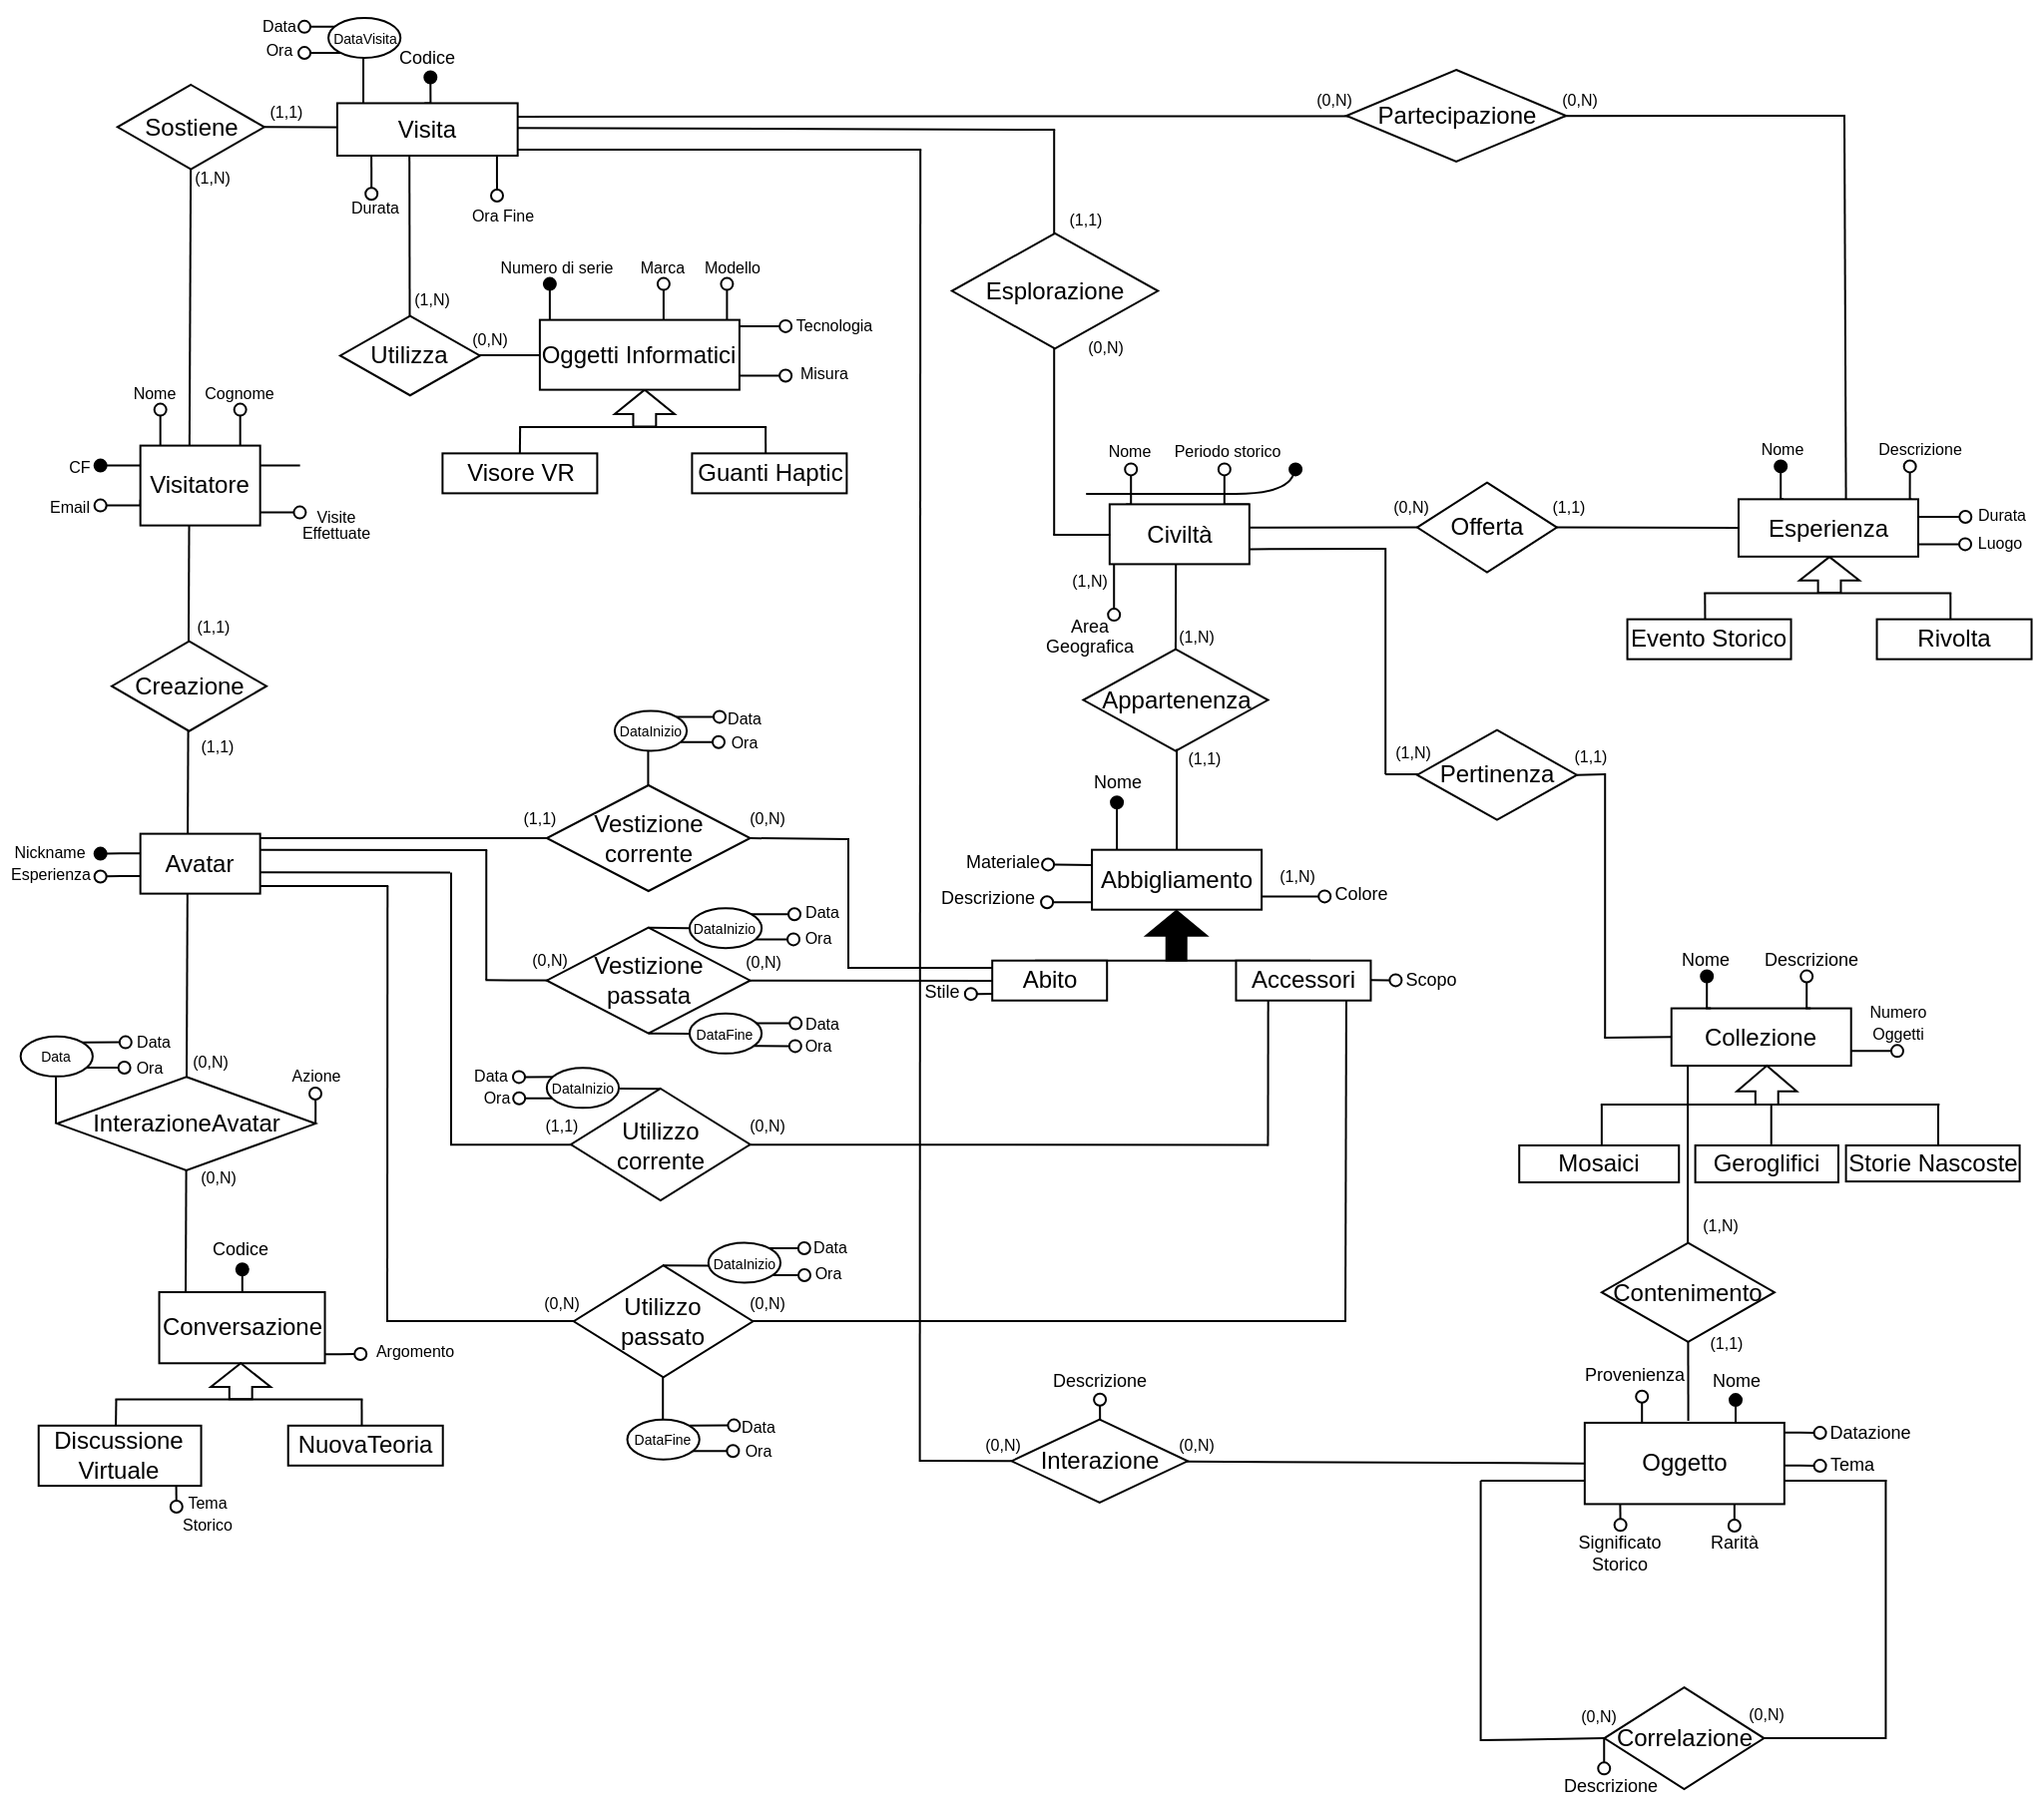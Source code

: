 <mxfile version="24.2.5" type="device">
  <diagram name="Pagina-1" id="xlJhvgW3dntGbL7X99_p">
    <mxGraphModel dx="-527" dy="159" grid="1" gridSize="10" guides="1" tooltips="1" connect="1" arrows="1" fold="1" page="0" pageScale="1" pageWidth="827" pageHeight="1169" math="0" shadow="0">
      <root>
        <mxCell id="0" />
        <mxCell id="1" parent="0" />
        <mxCell id="88VnwZzMv4nlZKu8oqsL-2" style="edgeStyle=orthogonalEdgeStyle;rounded=0;orthogonalLoop=1;jettySize=auto;html=1;exitX=0;exitY=0.5;exitDx=0;exitDy=0;endArrow=oval;endFill=0;" parent="1" edge="1">
          <mxGeometry relative="1" as="geometry">
            <mxPoint x="945.33" y="490.3" as="targetPoint" />
            <mxPoint x="965.33" y="487.415" as="sourcePoint" />
            <Array as="points">
              <mxPoint x="965.33" y="490.3" />
            </Array>
          </mxGeometry>
        </mxCell>
        <mxCell id="88VnwZzMv4nlZKu8oqsL-4" value="Visore VR" style="whiteSpace=wrap;html=1;align=center;" parent="1" vertex="1">
          <mxGeometry x="1116.7" y="464.19" width="77.5" height="20" as="geometry" />
        </mxCell>
        <mxCell id="88VnwZzMv4nlZKu8oqsL-5" style="edgeStyle=orthogonalEdgeStyle;rounded=0;orthogonalLoop=1;jettySize=auto;html=1;exitX=0;exitY=0.5;exitDx=0;exitDy=0;endArrow=oval;endFill=0;" parent="1" source="88VnwZzMv4nlZKu8oqsL-6" edge="1">
          <mxGeometry relative="1" as="geometry">
            <mxPoint x="1419.55" y="689.09" as="targetPoint" />
            <Array as="points">
              <mxPoint x="1442.55" y="689.09" />
            </Array>
          </mxGeometry>
        </mxCell>
        <mxCell id="88VnwZzMv4nlZKu8oqsL-6" value="Abbigliamento" style="whiteSpace=wrap;html=1;align=center;" parent="1" vertex="1">
          <mxGeometry x="1442.05" y="662.84" width="85" height="30" as="geometry" />
        </mxCell>
        <mxCell id="88VnwZzMv4nlZKu8oqsL-8" value="&lt;font style=&quot;font-size: 8px;&quot;&gt;Nome&lt;/font&gt;" style="text;html=1;align=center;verticalAlign=middle;whiteSpace=wrap;rounded=0;" parent="1" vertex="1">
          <mxGeometry x="960.33" y="427.81" width="25" height="10" as="geometry" />
        </mxCell>
        <mxCell id="88VnwZzMv4nlZKu8oqsL-9" value="&lt;font style=&quot;font-size: 8px;&quot;&gt;Cognome&lt;/font&gt;" style="text;html=1;align=center;verticalAlign=middle;whiteSpace=wrap;rounded=0;" parent="1" vertex="1">
          <mxGeometry x="985.33" y="417.81" width="60" height="30" as="geometry" />
        </mxCell>
        <mxCell id="88VnwZzMv4nlZKu8oqsL-10" value="&lt;font style=&quot;font-size: 8px;&quot;&gt;Periodo storico&lt;/font&gt;" style="text;html=1;align=center;verticalAlign=middle;whiteSpace=wrap;rounded=0;" parent="1" vertex="1">
          <mxGeometry x="1475.1" y="447.06" width="70" height="30" as="geometry" />
        </mxCell>
        <mxCell id="88VnwZzMv4nlZKu8oqsL-11" value="&lt;font style=&quot;font-size: 8px;&quot;&gt;Nome&lt;/font&gt;" style="text;html=1;align=center;verticalAlign=middle;whiteSpace=wrap;rounded=0;" parent="1" vertex="1">
          <mxGeometry x="1431.1" y="447.06" width="60" height="30" as="geometry" />
        </mxCell>
        <mxCell id="88VnwZzMv4nlZKu8oqsL-12" value="&lt;font style=&quot;font-size: 8px;&quot;&gt;Misura&lt;/font&gt;" style="text;html=1;align=center;verticalAlign=middle;whiteSpace=wrap;rounded=1;strokeColor=none;" parent="1" vertex="1">
          <mxGeometry x="1282.57" y="417.06" width="50" height="12" as="geometry" />
        </mxCell>
        <mxCell id="88VnwZzMv4nlZKu8oqsL-13" value="&lt;font style=&quot;font-size: 8px;&quot;&gt;Modello&lt;/font&gt;" style="text;html=1;align=center;verticalAlign=middle;whiteSpace=wrap;rounded=1;strokeColor=none;" parent="1" vertex="1">
          <mxGeometry x="1241.7" y="359.82" width="40" height="20" as="geometry" />
        </mxCell>
        <mxCell id="88VnwZzMv4nlZKu8oqsL-14" value="&lt;font style=&quot;font-size: 8px;&quot;&gt;Marca&lt;/font&gt;" style="text;html=1;align=center;verticalAlign=middle;whiteSpace=wrap;rounded=1;strokeColor=none;glass=0;" parent="1" vertex="1">
          <mxGeometry x="1202.33" y="362.32" width="50" height="15" as="geometry" />
        </mxCell>
        <mxCell id="88VnwZzMv4nlZKu8oqsL-15" value="&lt;font style=&quot;font-size: 8px;&quot;&gt;Esperienza&lt;/font&gt;" style="text;html=1;align=center;verticalAlign=middle;whiteSpace=wrap;rounded=1;strokeColor=none;" parent="1" vertex="1">
          <mxGeometry x="895.83" y="662.87" width="49" height="23" as="geometry" />
        </mxCell>
        <mxCell id="88VnwZzMv4nlZKu8oqsL-16" value="&lt;font style=&quot;font-size: 9px;&quot;&gt;Materiale&lt;/font&gt;" style="text;html=1;align=center;verticalAlign=middle;whiteSpace=wrap;rounded=0;" parent="1" vertex="1">
          <mxGeometry x="1379.55" y="660.84" width="35" height="15" as="geometry" />
        </mxCell>
        <mxCell id="88VnwZzMv4nlZKu8oqsL-18" value="&lt;font style=&quot;font-size: 9px;&quot;&gt;Descrizione&lt;/font&gt;" style="text;html=1;align=center;verticalAlign=middle;whiteSpace=wrap;rounded=0;" parent="1" vertex="1">
          <mxGeometry x="1785.36" y="709.04" width="35" height="15" as="geometry" />
        </mxCell>
        <mxCell id="88VnwZzMv4nlZKu8oqsL-19" value="&lt;font style=&quot;font-size: 9px;&quot;&gt;Nome&lt;/font&gt;" style="text;html=1;align=center;verticalAlign=middle;whiteSpace=wrap;rounded=0;" parent="1" vertex="1">
          <mxGeometry x="1732.36" y="709.04" width="35" height="15" as="geometry" />
        </mxCell>
        <mxCell id="88VnwZzMv4nlZKu8oqsL-21" style="edgeStyle=orthogonalEdgeStyle;rounded=0;orthogonalLoop=1;jettySize=auto;html=1;exitX=0.25;exitY=0;exitDx=0;exitDy=0;endArrow=oval;endFill=1;" parent="1" source="88VnwZzMv4nlZKu8oqsL-24" edge="1">
          <mxGeometry relative="1" as="geometry">
            <mxPoint x="1787.1" y="470.69" as="targetPoint" />
          </mxGeometry>
        </mxCell>
        <mxCell id="88VnwZzMv4nlZKu8oqsL-22" style="edgeStyle=orthogonalEdgeStyle;rounded=0;orthogonalLoop=1;jettySize=auto;html=1;exitX=0.75;exitY=0;exitDx=0;exitDy=0;endArrow=oval;endFill=0;" parent="1" edge="1">
          <mxGeometry relative="1" as="geometry">
            <mxPoint x="1851.83" y="470.71" as="targetPoint" />
            <mxPoint x="1852.8" y="487.19" as="sourcePoint" />
          </mxGeometry>
        </mxCell>
        <mxCell id="88VnwZzMv4nlZKu8oqsL-23" style="edgeStyle=orthogonalEdgeStyle;rounded=0;orthogonalLoop=1;jettySize=auto;html=1;exitX=1;exitY=0.5;exitDx=0;exitDy=0;entryX=0.25;entryY=1;entryDx=0;entryDy=0;endArrow=oval;endFill=0;" parent="1" edge="1">
          <mxGeometry relative="1" as="geometry">
            <mxPoint x="1853.4" y="558.315" as="sourcePoint" />
            <mxPoint x="1889.4" y="550.69" as="targetPoint" />
          </mxGeometry>
        </mxCell>
        <mxCell id="88VnwZzMv4nlZKu8oqsL-25" value="Mosaici" style="whiteSpace=wrap;html=1;align=center;" parent="1" vertex="1">
          <mxGeometry x="1656.11" y="810.97" width="80" height="18.5" as="geometry" />
        </mxCell>
        <mxCell id="88VnwZzMv4nlZKu8oqsL-26" value="&lt;font style=&quot;font-size: 8px;&quot;&gt;Nome&lt;/font&gt;" style="text;html=1;align=center;verticalAlign=middle;whiteSpace=wrap;rounded=1;strokeColor=none;" parent="1" vertex="1">
          <mxGeometry x="1768.15" y="450.71" width="40" height="20" as="geometry" />
        </mxCell>
        <mxCell id="88VnwZzMv4nlZKu8oqsL-27" value="&lt;font style=&quot;font-size: 8px;&quot;&gt;Descrizione&lt;/font&gt;" style="text;html=1;align=center;verticalAlign=middle;whiteSpace=wrap;rounded=1;strokeColor=none;" parent="1" vertex="1">
          <mxGeometry x="1836.52" y="450.81" width="40" height="20" as="geometry" />
        </mxCell>
        <mxCell id="88VnwZzMv4nlZKu8oqsL-28" value="&lt;font style=&quot;font-size: 8px;&quot;&gt;Durata&lt;/font&gt;" style="text;html=1;align=center;verticalAlign=middle;whiteSpace=wrap;rounded=1;strokeColor=none;" parent="1" vertex="1">
          <mxGeometry x="1877.52" y="484.19" width="40" height="20" as="geometry" />
        </mxCell>
        <mxCell id="88VnwZzMv4nlZKu8oqsL-29" value="&lt;font style=&quot;font-size: 8px;&quot;&gt;(1,1)&lt;/font&gt;" style="text;html=1;align=center;verticalAlign=middle;whiteSpace=wrap;rounded=1;strokeColor=none;glass=0;" parent="1" vertex="1">
          <mxGeometry x="979.4" y="602.84" width="50" height="15" as="geometry" />
        </mxCell>
        <mxCell id="88VnwZzMv4nlZKu8oqsL-30" value="&lt;font style=&quot;font-size: 8px;&quot;&gt;(1,1)&lt;/font&gt;" style="text;html=1;align=center;verticalAlign=middle;whiteSpace=wrap;rounded=1;strokeColor=none;glass=0;" parent="1" vertex="1">
          <mxGeometry x="977.29" y="542.11" width="50" height="15" as="geometry" />
        </mxCell>
        <mxCell id="88VnwZzMv4nlZKu8oqsL-31" value="&lt;span style=&quot;font-size: 8px;&quot;&gt;(0,N)&lt;/span&gt;" style="text;html=1;align=center;verticalAlign=middle;whiteSpace=wrap;rounded=1;strokeColor=none;glass=0;" parent="1" vertex="1">
          <mxGeometry x="1576.8" y="482.69" width="50" height="15" as="geometry" />
        </mxCell>
        <mxCell id="88VnwZzMv4nlZKu8oqsL-32" value="&lt;span style=&quot;font-size: 8px;&quot;&gt;(1,1)&lt;/span&gt;" style="text;html=1;align=center;verticalAlign=middle;whiteSpace=wrap;rounded=1;strokeColor=none;glass=0;" parent="1" vertex="1">
          <mxGeometry x="1656.11" y="482.69" width="50" height="15" as="geometry" />
        </mxCell>
        <mxCell id="88VnwZzMv4nlZKu8oqsL-33" value="&lt;font style=&quot;font-size: 8px;&quot;&gt;Luogo&lt;/font&gt;" style="text;html=1;align=center;verticalAlign=middle;whiteSpace=wrap;rounded=1;strokeColor=none;" parent="1" vertex="1">
          <mxGeometry x="1876.52" y="497.69" width="40" height="20" as="geometry" />
        </mxCell>
        <mxCell id="88VnwZzMv4nlZKu8oqsL-34" value="&lt;font style=&quot;font-size: 8px;&quot;&gt;(1,N)&lt;/font&gt;" style="text;html=1;align=center;verticalAlign=middle;whiteSpace=wrap;rounded=1;strokeColor=none;glass=0;" parent="1" vertex="1">
          <mxGeometry x="1519.55" y="667.84" width="50" height="15" as="geometry" />
        </mxCell>
        <mxCell id="88VnwZzMv4nlZKu8oqsL-35" style="edgeStyle=orthogonalEdgeStyle;rounded=0;orthogonalLoop=1;jettySize=auto;html=1;exitX=0.5;exitY=1;exitDx=0;exitDy=0;" parent="1" edge="1">
          <mxGeometry relative="1" as="geometry">
            <mxPoint x="1598.27" y="498.63" as="sourcePoint" />
            <mxPoint x="1598.27" y="498.63" as="targetPoint" />
          </mxGeometry>
        </mxCell>
        <mxCell id="88VnwZzMv4nlZKu8oqsL-36" value="Guanti Haptic" style="whiteSpace=wrap;html=1;align=center;" parent="1" vertex="1">
          <mxGeometry x="1241.7" y="464.19" width="77.5" height="20" as="geometry" />
        </mxCell>
        <mxCell id="88VnwZzMv4nlZKu8oqsL-37" value="&lt;font style=&quot;font-size: 8px;&quot;&gt;(1,1)&lt;/font&gt;" style="text;html=1;align=center;verticalAlign=middle;whiteSpace=wrap;rounded=1;strokeColor=none;glass=0;" parent="1" vertex="1">
          <mxGeometry x="1666.8" y="607.82" width="50" height="15" as="geometry" />
        </mxCell>
        <mxCell id="88VnwZzMv4nlZKu8oqsL-38" value="&lt;span style=&quot;font-size: 8px;&quot;&gt;(1,N)&lt;/span&gt;" style="text;html=1;align=center;verticalAlign=middle;whiteSpace=wrap;rounded=1;strokeColor=none;glass=0;" parent="1" vertex="1">
          <mxGeometry x="1577.98" y="605.45" width="50" height="15" as="geometry" />
        </mxCell>
        <mxCell id="88VnwZzMv4nlZKu8oqsL-39" value="&lt;font style=&quot;font-size: 8px;&quot;&gt;CF&lt;/font&gt;" style="text;html=1;align=center;verticalAlign=middle;whiteSpace=wrap;rounded=0;" parent="1" vertex="1">
          <mxGeometry x="925.33" y="464.68" width="20" height="10" as="geometry" />
        </mxCell>
        <mxCell id="88VnwZzMv4nlZKu8oqsL-40" style="edgeStyle=orthogonalEdgeStyle;rounded=0;orthogonalLoop=1;jettySize=auto;html=1;exitX=0;exitY=0;exitDx=0;exitDy=0;endArrow=oval;endFill=0;" parent="1" edge="1">
          <mxGeometry relative="1" as="geometry">
            <mxPoint x="975.33" y="442.3" as="targetPoint" />
            <mxPoint x="975.33" y="460.3" as="sourcePoint" />
            <Array as="points" />
          </mxGeometry>
        </mxCell>
        <mxCell id="88VnwZzMv4nlZKu8oqsL-41" style="edgeStyle=orthogonalEdgeStyle;rounded=0;orthogonalLoop=1;jettySize=auto;html=1;exitX=0;exitY=0;exitDx=0;exitDy=0;endArrow=oval;endFill=0;" parent="1" edge="1">
          <mxGeometry relative="1" as="geometry">
            <mxPoint x="1015.33" y="442.3" as="targetPoint" />
            <mxPoint x="1015.33" y="460.3" as="sourcePoint" />
            <Array as="points" />
          </mxGeometry>
        </mxCell>
        <mxCell id="88VnwZzMv4nlZKu8oqsL-42" value="&lt;font style=&quot;font-size: 8px;&quot;&gt;Email&lt;/font&gt;" style="text;html=1;align=center;verticalAlign=middle;whiteSpace=wrap;rounded=0;" parent="1" vertex="1">
          <mxGeometry x="915.33" y="486.3" width="30" height="7" as="geometry" />
        </mxCell>
        <mxCell id="88VnwZzMv4nlZKu8oqsL-43" style="edgeStyle=orthogonalEdgeStyle;rounded=0;orthogonalLoop=1;jettySize=auto;html=1;exitX=0;exitY=0.25;exitDx=0;exitDy=0;endArrow=oval;endFill=1;" parent="1" source="88VnwZzMv4nlZKu8oqsL-3" edge="1">
          <mxGeometry relative="1" as="geometry">
            <mxPoint x="945.33" y="470.3" as="targetPoint" />
            <mxPoint x="900.33" y="449.06" as="sourcePoint" />
            <Array as="points" />
          </mxGeometry>
        </mxCell>
        <mxCell id="88VnwZzMv4nlZKu8oqsL-44" style="edgeStyle=orthogonalEdgeStyle;rounded=0;orthogonalLoop=1;jettySize=auto;html=1;exitX=0;exitY=0.25;exitDx=0;exitDy=0;endArrow=oval;endFill=1;" parent="1" edge="1">
          <mxGeometry relative="1" as="geometry">
            <mxPoint x="945.33" y="664.81" as="targetPoint" />
            <mxPoint x="965.33" y="664.58" as="sourcePoint" />
            <Array as="points">
              <mxPoint x="955.33" y="664.81" />
            </Array>
          </mxGeometry>
        </mxCell>
        <mxCell id="88VnwZzMv4nlZKu8oqsL-45" value="&lt;font style=&quot;font-size: 8px;&quot;&gt;Nickname&lt;/font&gt;" style="text;html=1;align=center;verticalAlign=middle;whiteSpace=wrap;rounded=1;strokeColor=none;" parent="1" vertex="1">
          <mxGeometry x="905.33" y="650.81" width="30" height="23.5" as="geometry" />
        </mxCell>
        <mxCell id="88VnwZzMv4nlZKu8oqsL-46" value="&lt;font style=&quot;font-size: 9px;&quot;&gt;Descrizione&lt;/font&gt;" style="text;html=1;align=center;verticalAlign=middle;whiteSpace=wrap;rounded=0;" parent="1" vertex="1">
          <mxGeometry x="1369.55" y="677.84" width="40" height="17" as="geometry" />
        </mxCell>
        <mxCell id="88VnwZzMv4nlZKu8oqsL-47" value="&lt;font style=&quot;font-size: 9px;&quot;&gt;Colore&lt;/font&gt;" style="text;html=1;align=center;verticalAlign=middle;whiteSpace=wrap;rounded=0;" parent="1" vertex="1">
          <mxGeometry x="1557.05" y="675.84" width="40" height="17" as="geometry" />
        </mxCell>
        <mxCell id="88VnwZzMv4nlZKu8oqsL-48" style="edgeStyle=orthogonalEdgeStyle;rounded=0;orthogonalLoop=1;jettySize=auto;html=1;exitX=1.011;exitY=0.878;exitDx=0;exitDy=0;endArrow=oval;endFill=0;exitPerimeter=0;" parent="1" edge="1">
          <mxGeometry relative="1" as="geometry">
            <mxPoint x="1527.055" y="686.29" as="sourcePoint" />
            <mxPoint x="1558.62" y="686.2" as="targetPoint" />
            <Array as="points">
              <mxPoint x="1538.62" y="686.2" />
              <mxPoint x="1538.62" y="686.2" />
            </Array>
          </mxGeometry>
        </mxCell>
        <mxCell id="88VnwZzMv4nlZKu8oqsL-49" value="&lt;font style=&quot;font-size: 9px;&quot;&gt;Nome&lt;/font&gt;" style="text;html=1;align=center;verticalAlign=middle;whiteSpace=wrap;rounded=0;" parent="1" vertex="1">
          <mxGeometry x="1434.55" y="619.09" width="40" height="17" as="geometry" />
        </mxCell>
        <mxCell id="88VnwZzMv4nlZKu8oqsL-50" style="edgeStyle=orthogonalEdgeStyle;rounded=0;orthogonalLoop=1;jettySize=auto;html=1;endArrow=oval;endFill=0;" parent="1" edge="1">
          <mxGeometry relative="1" as="geometry">
            <mxPoint x="1442.05" y="670.46" as="sourcePoint" />
            <mxPoint x="1420.05" y="670.21" as="targetPoint" />
            <Array as="points">
              <mxPoint x="1442.05" y="670.46" />
              <mxPoint x="1443.05" y="670.46" />
            </Array>
          </mxGeometry>
        </mxCell>
        <mxCell id="88VnwZzMv4nlZKu8oqsL-51" style="edgeStyle=orthogonalEdgeStyle;rounded=0;orthogonalLoop=1;jettySize=auto;html=1;endArrow=oval;endFill=1;" parent="1" edge="1">
          <mxGeometry relative="1" as="geometry">
            <mxPoint x="1454.55" y="662.84" as="sourcePoint" />
            <mxPoint x="1454.55" y="639.09" as="targetPoint" />
            <Array as="points">
              <mxPoint x="1454.55" y="662.84" />
            </Array>
          </mxGeometry>
        </mxCell>
        <mxCell id="88VnwZzMv4nlZKu8oqsL-52" value="&lt;font style=&quot;font-size: 8px;&quot;&gt;(1,1)&lt;/font&gt;" style="text;html=1;align=center;verticalAlign=middle;whiteSpace=wrap;rounded=1;strokeColor=none;glass=0;" parent="1" vertex="1">
          <mxGeometry x="1487.05" y="612.34" width="22.5" height="6.75" as="geometry" />
        </mxCell>
        <mxCell id="88VnwZzMv4nlZKu8oqsL-53" value="" style="edgeStyle=orthogonalEdgeStyle;rounded=0;orthogonalLoop=1;jettySize=auto;html=1;endArrow=none;endFill=0;exitX=-0.05;exitY=0.91;exitDx=0;exitDy=0;exitPerimeter=0;" parent="1" target="88VnwZzMv4nlZKu8oqsL-54" edge="1">
          <mxGeometry relative="1" as="geometry">
            <mxPoint x="1483.98" y="583.69" as="sourcePoint" />
            <mxPoint x="1483.98" y="664.04" as="targetPoint" />
          </mxGeometry>
        </mxCell>
        <mxCell id="88VnwZzMv4nlZKu8oqsL-54" value="Appartenenza" style="shape=rhombus;perimeter=rhombusPerimeter;whiteSpace=wrap;html=1;align=center;" parent="1" vertex="1">
          <mxGeometry x="1437.73" y="562.29" width="92.5" height="51" as="geometry" />
        </mxCell>
        <mxCell id="88VnwZzMv4nlZKu8oqsL-55" value="" style="endArrow=none;html=1;rounded=0;entryX=0.5;entryY=1;entryDx=0;entryDy=0;exitX=0.5;exitY=0;exitDx=0;exitDy=0;" parent="1" source="88VnwZzMv4nlZKu8oqsL-6" edge="1">
          <mxGeometry width="50" height="50" relative="1" as="geometry">
            <mxPoint x="1439.55" y="669.09" as="sourcePoint" />
            <mxPoint x="1484.55" y="612.34" as="targetPoint" />
          </mxGeometry>
        </mxCell>
        <mxCell id="88VnwZzMv4nlZKu8oqsL-56" value="" style="endArrow=none;html=1;rounded=0;exitX=0.5;exitY=0;exitDx=0;exitDy=0;" parent="1" source="88VnwZzMv4nlZKu8oqsL-54" edge="1">
          <mxGeometry width="50" height="50" relative="1" as="geometry">
            <mxPoint x="1518.98" y="550.04" as="sourcePoint" />
            <mxPoint x="1484.1" y="515.06" as="targetPoint" />
          </mxGeometry>
        </mxCell>
        <mxCell id="88VnwZzMv4nlZKu8oqsL-57" value="" style="shape=flexArrow;endArrow=classic;html=1;rounded=0;fillColor=#000000;endWidth=19.231;endSize=3.849;exitX=0.513;exitY=0.543;exitDx=0;exitDy=0;exitPerimeter=0;" parent="1" source="88VnwZzMv4nlZKu8oqsL-59" edge="1">
          <mxGeometry width="50" height="50" relative="1" as="geometry">
            <mxPoint x="1484.55" y="719.09" as="sourcePoint" />
            <mxPoint x="1484.39" y="692.84" as="targetPoint" />
          </mxGeometry>
        </mxCell>
        <mxCell id="88VnwZzMv4nlZKu8oqsL-58" value="&lt;font style=&quot;font-size: 9px;&quot;&gt;Stile&lt;/font&gt;" style="text;html=1;align=center;verticalAlign=middle;whiteSpace=wrap;rounded=0;" parent="1" vertex="1">
          <mxGeometry x="1347.1" y="725.06" width="40" height="15" as="geometry" />
        </mxCell>
        <mxCell id="88VnwZzMv4nlZKu8oqsL-59" value="" style="line;strokeWidth=1;rotatable=0;dashed=0;labelPosition=right;align=left;verticalAlign=middle;spacingTop=0;spacingLeft=6;points=[];portConstraint=eastwest;" parent="1" vertex="1">
          <mxGeometry x="1413.55" y="713.34" width="138" height="10" as="geometry" />
        </mxCell>
        <mxCell id="88VnwZzMv4nlZKu8oqsL-60" value="" style="endArrow=none;html=1;rounded=0;exitX=0.5;exitY=0;exitDx=0;exitDy=0;" parent="1" source="88VnwZzMv4nlZKu8oqsL-4" edge="1">
          <mxGeometry width="50" height="50" relative="1" as="geometry">
            <mxPoint x="1098.57" y="456.06" as="sourcePoint" />
            <mxPoint x="1155.57" y="451.06" as="targetPoint" />
          </mxGeometry>
        </mxCell>
        <mxCell id="88VnwZzMv4nlZKu8oqsL-61" value="" style="endArrow=none;html=1;rounded=0;" parent="1" edge="1">
          <mxGeometry width="50" height="50" relative="1" as="geometry">
            <mxPoint x="1155.07" y="451.06" as="sourcePoint" />
            <mxPoint x="1279.07" y="451.06" as="targetPoint" />
          </mxGeometry>
        </mxCell>
        <mxCell id="88VnwZzMv4nlZKu8oqsL-62" value="" style="shape=singleArrow;direction=north;whiteSpace=wrap;html=1;arrowWidth=0.381;arrowSize=0.658;" parent="1" vertex="1">
          <mxGeometry x="1202.95" y="432.31" width="30" height="18.5" as="geometry" />
        </mxCell>
        <mxCell id="88VnwZzMv4nlZKu8oqsL-63" value="" style="endArrow=none;html=1;rounded=0;entryX=0.476;entryY=-0.004;entryDx=0;entryDy=0;entryPerimeter=0;" parent="1" target="88VnwZzMv4nlZKu8oqsL-36" edge="1">
          <mxGeometry width="50" height="50" relative="1" as="geometry">
            <mxPoint x="1278.57" y="451.06" as="sourcePoint" />
            <mxPoint x="1358.57" y="406.06" as="targetPoint" />
          </mxGeometry>
        </mxCell>
        <mxCell id="88VnwZzMv4nlZKu8oqsL-64" style="edgeStyle=orthogonalEdgeStyle;rounded=0;orthogonalLoop=1;jettySize=auto;html=1;exitX=0;exitY=0;exitDx=0;exitDy=0;endArrow=oval;endFill=1;" parent="1" edge="1">
          <mxGeometry relative="1" as="geometry">
            <mxPoint x="1170.45" y="379.31" as="targetPoint" />
            <mxPoint x="1170.45" y="397.31" as="sourcePoint" />
            <Array as="points" />
          </mxGeometry>
        </mxCell>
        <mxCell id="88VnwZzMv4nlZKu8oqsL-65" value="&lt;font style=&quot;font-size: 8px;&quot;&gt;Numero di serie&lt;/font&gt;" style="text;html=1;align=center;verticalAlign=middle;whiteSpace=wrap;rounded=1;strokeColor=none;glass=0;" parent="1" vertex="1">
          <mxGeometry x="1141.08" y="366.07" width="65.62" height="7.5" as="geometry" />
        </mxCell>
        <mxCell id="88VnwZzMv4nlZKu8oqsL-66" style="edgeStyle=orthogonalEdgeStyle;rounded=0;orthogonalLoop=1;jettySize=auto;html=1;exitX=0;exitY=0;exitDx=0;exitDy=0;endArrow=oval;endFill=0;" parent="1" edge="1">
          <mxGeometry relative="1" as="geometry">
            <mxPoint x="1227.45" y="379.31" as="targetPoint" />
            <mxPoint x="1227.45" y="397.31" as="sourcePoint" />
            <Array as="points" />
          </mxGeometry>
        </mxCell>
        <mxCell id="88VnwZzMv4nlZKu8oqsL-67" style="edgeStyle=orthogonalEdgeStyle;rounded=0;orthogonalLoop=1;jettySize=auto;html=1;exitX=0;exitY=0;exitDx=0;exitDy=0;endArrow=oval;endFill=0;" parent="1" edge="1">
          <mxGeometry relative="1" as="geometry">
            <mxPoint x="1259.2" y="379.31" as="targetPoint" />
            <mxPoint x="1259.2" y="397.31" as="sourcePoint" />
            <Array as="points" />
          </mxGeometry>
        </mxCell>
        <mxCell id="88VnwZzMv4nlZKu8oqsL-68" style="edgeStyle=orthogonalEdgeStyle;rounded=0;orthogonalLoop=1;jettySize=auto;html=1;exitX=1;exitY=0.5;exitDx=0;exitDy=0;endArrow=oval;endFill=0;" parent="1" edge="1">
          <mxGeometry relative="1" as="geometry">
            <mxPoint x="1265.45" y="425.28" as="sourcePoint" />
            <mxPoint x="1288.57" y="425.28" as="targetPoint" />
          </mxGeometry>
        </mxCell>
        <mxCell id="88VnwZzMv4nlZKu8oqsL-69" style="edgeStyle=orthogonalEdgeStyle;rounded=0;orthogonalLoop=1;jettySize=auto;html=1;exitX=1;exitY=0.5;exitDx=0;exitDy=0;endArrow=oval;endFill=0;" parent="1" edge="1">
          <mxGeometry relative="1" as="geometry">
            <mxPoint x="1265.45" y="400.44" as="sourcePoint" />
            <mxPoint x="1288.57" y="400.44" as="targetPoint" />
          </mxGeometry>
        </mxCell>
        <mxCell id="88VnwZzMv4nlZKu8oqsL-70" value="&lt;font style=&quot;font-size: 8px;&quot;&gt;Tecnologia&lt;/font&gt;" style="text;html=1;align=center;verticalAlign=middle;whiteSpace=wrap;rounded=1;strokeColor=none;" parent="1" vertex="1">
          <mxGeometry x="1290.45" y="389.44" width="46" height="19" as="geometry" />
        </mxCell>
        <mxCell id="88VnwZzMv4nlZKu8oqsL-71" value="&lt;p style=&quot;line-height: 70%;&quot;&gt;&lt;font style=&quot;font-size: 9px;&quot;&gt;Area Geografica&lt;/font&gt;&lt;/p&gt;" style="text;html=1;align=center;verticalAlign=middle;whiteSpace=wrap;rounded=0;" parent="1" vertex="1">
          <mxGeometry x="1410.91" y="539.98" width="60" height="30" as="geometry" />
        </mxCell>
        <mxCell id="88VnwZzMv4nlZKu8oqsL-72" value="" style="shape=singleArrow;direction=north;whiteSpace=wrap;html=1;arrowWidth=0.381;arrowSize=0.658;" parent="1" vertex="1">
          <mxGeometry x="1796.52" y="516.06" width="30" height="18" as="geometry" />
        </mxCell>
        <mxCell id="88VnwZzMv4nlZKu8oqsL-73" value="Evento Storico" style="whiteSpace=wrap;html=1;align=center;" parent="1" vertex="1">
          <mxGeometry x="1710.27" y="547.32" width="82" height="20" as="geometry" />
        </mxCell>
        <mxCell id="88VnwZzMv4nlZKu8oqsL-74" value="Rivolta" style="whiteSpace=wrap;html=1;align=center;" parent="1" vertex="1">
          <mxGeometry x="1835.27" y="547.32" width="77.5" height="20" as="geometry" />
        </mxCell>
        <mxCell id="88VnwZzMv4nlZKu8oqsL-75" value="" style="endArrow=none;html=1;rounded=0;exitX=0.475;exitY=0.003;exitDx=0;exitDy=0;exitPerimeter=0;" parent="1" source="88VnwZzMv4nlZKu8oqsL-73" edge="1">
          <mxGeometry width="50" height="50" relative="1" as="geometry">
            <mxPoint x="1692.14" y="539.19" as="sourcePoint" />
            <mxPoint x="1749.14" y="534.19" as="targetPoint" />
          </mxGeometry>
        </mxCell>
        <mxCell id="88VnwZzMv4nlZKu8oqsL-76" value="" style="endArrow=none;html=1;rounded=0;" parent="1" edge="1">
          <mxGeometry width="50" height="50" relative="1" as="geometry">
            <mxPoint x="1748.64" y="534.19" as="sourcePoint" />
            <mxPoint x="1872.64" y="534.19" as="targetPoint" />
          </mxGeometry>
        </mxCell>
        <mxCell id="88VnwZzMv4nlZKu8oqsL-77" value="" style="endArrow=none;html=1;rounded=0;entryX=0.476;entryY=-0.004;entryDx=0;entryDy=0;entryPerimeter=0;" parent="1" target="88VnwZzMv4nlZKu8oqsL-74" edge="1">
          <mxGeometry width="50" height="50" relative="1" as="geometry">
            <mxPoint x="1872.14" y="534.19" as="sourcePoint" />
            <mxPoint x="1952.14" y="489.19" as="targetPoint" />
          </mxGeometry>
        </mxCell>
        <mxCell id="88VnwZzMv4nlZKu8oqsL-78" style="edgeStyle=orthogonalEdgeStyle;rounded=0;orthogonalLoop=1;jettySize=auto;html=1;exitX=1;exitY=0.5;exitDx=0;exitDy=0;endArrow=oval;endFill=0;" parent="1" edge="1">
          <mxGeometry relative="1" as="geometry">
            <mxPoint x="1856.52" y="495.99" as="sourcePoint" />
            <mxPoint x="1879.64" y="495.99" as="targetPoint" />
          </mxGeometry>
        </mxCell>
        <mxCell id="88VnwZzMv4nlZKu8oqsL-79" style="edgeStyle=orthogonalEdgeStyle;rounded=0;orthogonalLoop=1;jettySize=auto;html=1;exitX=1;exitY=0.5;exitDx=0;exitDy=0;endArrow=oval;endFill=0;" parent="1" edge="1">
          <mxGeometry relative="1" as="geometry">
            <mxPoint x="1856.52" y="509.69" as="sourcePoint" />
            <mxPoint x="1879.52" y="509.69" as="targetPoint" />
            <Array as="points">
              <mxPoint x="1872.52" y="509.69" />
            </Array>
          </mxGeometry>
        </mxCell>
        <mxCell id="88VnwZzMv4nlZKu8oqsL-80" value="Collezione" style="whiteSpace=wrap;html=1;align=center;" parent="1" vertex="1">
          <mxGeometry x="1732.36" y="742.29" width="90" height="28.75" as="geometry" />
        </mxCell>
        <mxCell id="88VnwZzMv4nlZKu8oqsL-81" style="edgeStyle=orthogonalEdgeStyle;rounded=0;orthogonalLoop=1;jettySize=auto;html=1;exitX=0.75;exitY=0;exitDx=0;exitDy=0;endArrow=oval;endFill=1;" parent="1" edge="1">
          <mxGeometry relative="1" as="geometry">
            <mxPoint x="1752.11" y="742.28" as="sourcePoint" />
            <mxPoint x="1750.11" y="726.28" as="targetPoint" />
          </mxGeometry>
        </mxCell>
        <mxCell id="88VnwZzMv4nlZKu8oqsL-82" style="edgeStyle=orthogonalEdgeStyle;rounded=0;orthogonalLoop=1;jettySize=auto;html=1;exitX=0.75;exitY=0;exitDx=0;exitDy=0;endArrow=oval;endFill=0;" parent="1" edge="1">
          <mxGeometry relative="1" as="geometry">
            <mxPoint x="1802.11" y="742.29" as="sourcePoint" />
            <mxPoint x="1800.11" y="726.29" as="targetPoint" />
          </mxGeometry>
        </mxCell>
        <mxCell id="88VnwZzMv4nlZKu8oqsL-83" value="" style="endArrow=none;html=1;rounded=0;" parent="1" edge="1">
          <mxGeometry width="50" height="50" relative="1" as="geometry">
            <mxPoint x="1696.9" y="790.54" as="sourcePoint" />
            <mxPoint x="1866.68" y="790.54" as="targetPoint" />
          </mxGeometry>
        </mxCell>
        <mxCell id="88VnwZzMv4nlZKu8oqsL-84" value="" style="endArrow=none;html=1;rounded=0;entryX=0.5;entryY=0;entryDx=0;entryDy=0;" parent="1" edge="1">
          <mxGeometry width="50" height="50" relative="1" as="geometry">
            <mxPoint x="1782.36" y="790.46" as="sourcePoint" />
            <mxPoint x="1782.36" y="810.46" as="targetPoint" />
          </mxGeometry>
        </mxCell>
        <mxCell id="88VnwZzMv4nlZKu8oqsL-85" value="" style="endArrow=none;html=1;rounded=0;entryX=0.5;entryY=0;entryDx=0;entryDy=0;" parent="1" edge="1">
          <mxGeometry width="50" height="50" relative="1" as="geometry">
            <mxPoint x="1866.01" y="790.54" as="sourcePoint" />
            <mxPoint x="1866.01" y="810.54" as="targetPoint" />
          </mxGeometry>
        </mxCell>
        <mxCell id="88VnwZzMv4nlZKu8oqsL-86" value="" style="endArrow=none;html=1;rounded=0;" parent="1" edge="1">
          <mxGeometry width="50" height="50" relative="1" as="geometry">
            <mxPoint x="1740.56" y="861.04" as="sourcePoint" />
            <mxPoint x="1740.56" y="771.04" as="targetPoint" />
          </mxGeometry>
        </mxCell>
        <mxCell id="88VnwZzMv4nlZKu8oqsL-87" value="" style="endArrow=none;html=1;rounded=0;exitX=0.5;exitY=1;exitDx=0;exitDy=0;" parent="1" source="88VnwZzMv4nlZKu8oqsL-145" edge="1">
          <mxGeometry width="50" height="50" relative="1" as="geometry">
            <mxPoint x="1493.388" y="929.465" as="sourcePoint" />
            <mxPoint x="1740.8" y="949.04" as="targetPoint" />
          </mxGeometry>
        </mxCell>
        <mxCell id="88VnwZzMv4nlZKu8oqsL-88" value="&lt;span style=&quot;font-size: 8px;&quot;&gt;(1,N)&lt;/span&gt;" style="text;html=1;align=center;verticalAlign=middle;whiteSpace=wrap;rounded=1;strokeColor=none;glass=0;" parent="1" vertex="1">
          <mxGeometry x="1732.36" y="841.94" width="50" height="15.277" as="geometry" />
        </mxCell>
        <mxCell id="88VnwZzMv4nlZKu8oqsL-92" value="&lt;font style=&quot;font-size: 9px;&quot;&gt;Datazione&lt;/font&gt;" style="text;html=1;align=center;verticalAlign=middle;whiteSpace=wrap;rounded=0;" parent="1" vertex="1">
          <mxGeometry x="1811.8" y="945.04" width="40" height="17.314" as="geometry" />
        </mxCell>
        <mxCell id="88VnwZzMv4nlZKu8oqsL-93" value="&lt;p style=&quot;line-height: 77%;&quot;&gt;&lt;font style=&quot;font-size: 9px;&quot;&gt;Significato Storico&lt;/font&gt;&lt;/p&gt;" style="text;html=1;align=center;verticalAlign=middle;whiteSpace=wrap;rounded=0;spacing=2;spacingTop=0;" parent="1" vertex="1">
          <mxGeometry x="1679.3" y="1006.04" width="55" height="17.314" as="geometry" />
        </mxCell>
        <mxCell id="88VnwZzMv4nlZKu8oqsL-94" style="edgeStyle=orthogonalEdgeStyle;rounded=0;orthogonalLoop=1;jettySize=auto;html=1;exitX=0.75;exitY=0;exitDx=0;exitDy=0;entryX=0.614;entryY=1.108;entryDx=0;entryDy=0;entryPerimeter=0;endArrow=oval;endFill=1;" parent="1" edge="1">
          <mxGeometry relative="1" as="geometry">
            <mxPoint x="1764.52" y="950" as="sourcePoint" />
            <mxPoint x="1764.52" y="938.545" as="targetPoint" />
          </mxGeometry>
        </mxCell>
        <mxCell id="88VnwZzMv4nlZKu8oqsL-95" style="edgeStyle=orthogonalEdgeStyle;rounded=0;orthogonalLoop=1;jettySize=auto;html=1;exitX=0.25;exitY=0;exitDx=0;exitDy=0;entryX=0.842;entryY=1.009;entryDx=0;entryDy=0;entryPerimeter=0;endArrow=oval;endFill=0;" parent="1" source="88VnwZzMv4nlZKu8oqsL-152" edge="1">
          <mxGeometry relative="1" as="geometry">
            <mxPoint x="1717.6" y="936.881" as="targetPoint" />
          </mxGeometry>
        </mxCell>
        <mxCell id="88VnwZzMv4nlZKu8oqsL-96" style="edgeStyle=orthogonalEdgeStyle;rounded=0;orthogonalLoop=1;jettySize=auto;html=1;exitX=0.75;exitY=1;exitDx=0;exitDy=0;entryX=0.578;entryY=0.124;entryDx=0;entryDy=0;entryPerimeter=0;endArrow=oval;endFill=0;" parent="1" source="88VnwZzMv4nlZKu8oqsL-152" edge="1">
          <mxGeometry relative="1" as="geometry">
            <mxPoint x="1763.92" y="1001.509" as="targetPoint" />
          </mxGeometry>
        </mxCell>
        <mxCell id="88VnwZzMv4nlZKu8oqsL-97" value="&lt;span style=&quot;font-size: 8px;&quot;&gt;(1,1)&lt;/span&gt;" style="text;html=1;align=center;verticalAlign=middle;whiteSpace=wrap;rounded=1;strokeColor=none;glass=0;" parent="1" vertex="1">
          <mxGeometry x="1735.36" y="900.901" width="50" height="15.277" as="geometry" />
        </mxCell>
        <mxCell id="88VnwZzMv4nlZKu8oqsL-99" value="&lt;font style=&quot;font-size: 9px;&quot;&gt;Rarità&lt;/font&gt;" style="text;html=1;align=center;verticalAlign=middle;whiteSpace=wrap;rounded=0;" parent="1" vertex="1">
          <mxGeometry x="1744.3" y="999.942" width="40" height="17.314" as="geometry" />
        </mxCell>
        <mxCell id="88VnwZzMv4nlZKu8oqsL-100" style="edgeStyle=orthogonalEdgeStyle;rounded=0;orthogonalLoop=1;jettySize=auto;html=1;exitX=0.75;exitY=1;exitDx=0;exitDy=0;entryX=0.578;entryY=0.124;entryDx=0;entryDy=0;entryPerimeter=0;endArrow=oval;endFill=0;" parent="1" edge="1">
          <mxGeometry relative="1" as="geometry">
            <mxPoint x="1706.69" y="990.7" as="sourcePoint" />
            <mxPoint x="1706.81" y="1001.169" as="targetPoint" />
          </mxGeometry>
        </mxCell>
        <mxCell id="88VnwZzMv4nlZKu8oqsL-102" style="edgeStyle=orthogonalEdgeStyle;rounded=0;orthogonalLoop=1;jettySize=auto;html=1;exitX=1;exitY=0.5;exitDx=0;exitDy=0;endArrow=oval;endFill=0;" parent="1" edge="1">
          <mxGeometry relative="1" as="geometry">
            <mxPoint x="1822.36" y="763.68" as="sourcePoint" />
            <mxPoint x="1845.48" y="763.68" as="targetPoint" />
          </mxGeometry>
        </mxCell>
        <mxCell id="88VnwZzMv4nlZKu8oqsL-103" value="&lt;font style=&quot;font-size: 8px;&quot;&gt;Numero&lt;/font&gt;&lt;div style=&quot;line-height: 60%;&quot;&gt;&lt;font style=&quot;font-size: 8px;&quot;&gt;Oggetti&lt;/font&gt;&lt;/div&gt;" style="text;html=1;align=center;verticalAlign=middle;whiteSpace=wrap;rounded=1;strokeColor=none;" parent="1" vertex="1">
          <mxGeometry x="1826.11" y="737.72" width="40" height="18" as="geometry" />
        </mxCell>
        <mxCell id="88VnwZzMv4nlZKu8oqsL-104" style="edgeStyle=orthogonalEdgeStyle;rounded=0;orthogonalLoop=1;jettySize=auto;html=1;exitX=1;exitY=0.5;exitDx=0;exitDy=0;endArrow=oval;endFill=0;" parent="1" edge="1">
          <mxGeometry relative="1" as="geometry">
            <mxPoint x="1045.21" y="493.8" as="targetPoint" />
            <mxPoint x="1025.33" y="493.8" as="sourcePoint" />
            <Array as="points">
              <mxPoint x="1040.21" y="493.8" />
            </Array>
          </mxGeometry>
        </mxCell>
        <mxCell id="88VnwZzMv4nlZKu8oqsL-105" value="&lt;font style=&quot;font-size: 8px;&quot;&gt;Visite&lt;/font&gt;&lt;div style=&quot;line-height: 30%;&quot;&gt;&lt;font style=&quot;font-size: 8px;&quot;&gt;E&lt;/font&gt;&lt;span style=&quot;font-size: 8px; background-color: initial;&quot;&gt;ffettuate&lt;/span&gt;&lt;/div&gt;" style="text;html=1;align=center;verticalAlign=middle;whiteSpace=wrap;rounded=1;strokeColor=none;" parent="1" vertex="1">
          <mxGeometry x="1045.33" y="486.19" width="37" height="21" as="geometry" />
        </mxCell>
        <mxCell id="88VnwZzMv4nlZKu8oqsL-106" value="&lt;span style=&quot;font-size: 8px;&quot;&gt;(0,N)&lt;/span&gt;" style="text;html=1;align=center;verticalAlign=middle;whiteSpace=wrap;rounded=1;strokeColor=none;glass=0;" parent="1" vertex="1">
          <mxGeometry x="1385.8" y="957.07" width="22.5" height="6.75" as="geometry" />
        </mxCell>
        <mxCell id="88VnwZzMv4nlZKu8oqsL-107" value="&lt;font style=&quot;font-size: 8px;&quot;&gt;(0,N)&lt;/font&gt;" style="text;html=1;align=center;verticalAlign=middle;whiteSpace=wrap;rounded=1;strokeColor=none;glass=0;" parent="1" vertex="1">
          <mxGeometry x="1483.48" y="957.07" width="22.5" height="6.75" as="geometry" />
        </mxCell>
        <mxCell id="88VnwZzMv4nlZKu8oqsL-112" style="edgeStyle=orthogonalEdgeStyle;rounded=0;orthogonalLoop=1;jettySize=auto;html=1;exitX=0.5;exitY=1;exitDx=0;exitDy=0;" parent="1" edge="1">
          <mxGeometry relative="1" as="geometry">
            <mxPoint x="1620.12" y="305.86" as="sourcePoint" />
            <mxPoint x="1620.12" y="305.86" as="targetPoint" />
          </mxGeometry>
        </mxCell>
        <mxCell id="88VnwZzMv4nlZKu8oqsL-113" value="&lt;font style=&quot;font-size: 8px;&quot;&gt;Ora&lt;/font&gt;" style="text;html=1;align=center;verticalAlign=middle;whiteSpace=wrap;rounded=1;strokeColor=none;glass=0;" parent="1" vertex="1">
          <mxGeometry x="1009.52" y="253.62" width="50" height="15" as="geometry" />
        </mxCell>
        <mxCell id="88VnwZzMv4nlZKu8oqsL-114" value="&lt;font style=&quot;font-size: 8px;&quot;&gt;Ora Fine&lt;/font&gt;" style="text;html=1;align=center;verticalAlign=middle;whiteSpace=wrap;rounded=1;strokeColor=none;glass=0;" parent="1" vertex="1">
          <mxGeometry x="1126.1" y="334.94" width="42" height="19" as="geometry" />
        </mxCell>
        <mxCell id="88VnwZzMv4nlZKu8oqsL-115" value="&lt;font style=&quot;font-size: 8px;&quot;&gt;Data&lt;/font&gt;" style="text;html=1;align=center;verticalAlign=middle;whiteSpace=wrap;rounded=1;strokeColor=none;glass=0;" parent="1" vertex="1">
          <mxGeometry x="1009.52" y="241.06" width="50" height="15" as="geometry" />
        </mxCell>
        <mxCell id="88VnwZzMv4nlZKu8oqsL-116" style="edgeStyle=orthogonalEdgeStyle;rounded=0;orthogonalLoop=1;jettySize=auto;html=1;exitX=0;exitY=0;exitDx=0;exitDy=0;endArrow=oval;endFill=0;" parent="1" edge="1">
          <mxGeometry relative="1" as="geometry">
            <mxPoint x="1047.52" y="250.42" as="targetPoint" />
            <mxPoint x="1066.9" y="250.42" as="sourcePoint" />
            <Array as="points" />
          </mxGeometry>
        </mxCell>
        <mxCell id="88VnwZzMv4nlZKu8oqsL-117" style="edgeStyle=orthogonalEdgeStyle;rounded=0;orthogonalLoop=1;jettySize=auto;html=1;endArrow=oval;endFill=0;" parent="1" edge="1">
          <mxGeometry relative="1" as="geometry">
            <mxPoint x="1047.52" y="263.54" as="targetPoint" />
            <mxPoint x="1067.52" y="263.54" as="sourcePoint" />
            <Array as="points" />
          </mxGeometry>
        </mxCell>
        <mxCell id="88VnwZzMv4nlZKu8oqsL-118" value="" style="endArrow=none;html=1;rounded=0;entryX=0.551;entryY=1.003;entryDx=0;entryDy=0;entryPerimeter=0;" parent="1" edge="1">
          <mxGeometry width="50" height="50" relative="1" as="geometry">
            <mxPoint x="1077.02" y="289.16" as="sourcePoint" />
            <mxPoint x="1077.02" y="266.1" as="targetPoint" />
          </mxGeometry>
        </mxCell>
        <mxCell id="88VnwZzMv4nlZKu8oqsL-119" value="&lt;p style=&quot;line-height: 110%;&quot;&gt;&lt;font style=&quot;font-size: 7px;&quot;&gt;DataVisita&lt;/font&gt;&lt;/p&gt;" style="ellipse;whiteSpace=wrap;html=1;" parent="1" vertex="1">
          <mxGeometry x="1059.52" y="246.04" width="36.12" height="20" as="geometry" />
        </mxCell>
        <mxCell id="88VnwZzMv4nlZKu8oqsL-120" style="edgeStyle=orthogonalEdgeStyle;rounded=0;orthogonalLoop=1;jettySize=auto;html=1;exitX=1;exitY=0.5;exitDx=0;exitDy=0;endArrow=oval;endFill=0;" parent="1" edge="1">
          <mxGeometry relative="1" as="geometry">
            <mxPoint x="1144.08" y="334.99" as="targetPoint" />
            <mxPoint x="1143.96" y="315.005" as="sourcePoint" />
            <Array as="points">
              <mxPoint x="1144.08" y="334.99" />
            </Array>
          </mxGeometry>
        </mxCell>
        <mxCell id="88VnwZzMv4nlZKu8oqsL-121" value="&lt;font style=&quot;font-size: 8px;&quot;&gt;Durata&lt;/font&gt;" style="text;html=1;align=center;verticalAlign=middle;whiteSpace=wrap;rounded=1;strokeColor=none;glass=0;" parent="1" vertex="1">
          <mxGeometry x="1057.6" y="331.04" width="50" height="17" as="geometry" />
        </mxCell>
        <mxCell id="88VnwZzMv4nlZKu8oqsL-122" style="edgeStyle=orthogonalEdgeStyle;rounded=0;orthogonalLoop=1;jettySize=auto;html=1;exitX=1;exitY=0.5;exitDx=0;exitDy=0;endArrow=oval;endFill=0;" parent="1" edge="1">
          <mxGeometry relative="1" as="geometry">
            <mxPoint x="1081.48" y="334.08" as="targetPoint" />
            <mxPoint x="1081.07" y="313.66" as="sourcePoint" />
            <Array as="points">
              <mxPoint x="1081.07" y="333.66" />
            </Array>
          </mxGeometry>
        </mxCell>
        <mxCell id="88VnwZzMv4nlZKu8oqsL-123" value="&lt;span style=&quot;font-size: 8px;&quot;&gt;(1,N)&lt;/span&gt;" style="text;html=1;align=center;verticalAlign=middle;whiteSpace=wrap;rounded=1;strokeColor=none;glass=0;" parent="1" vertex="1">
          <mxGeometry x="990.0" y="321.5" width="22.5" height="6.75" as="geometry" />
        </mxCell>
        <mxCell id="88VnwZzMv4nlZKu8oqsL-124" value="&lt;font style=&quot;font-size: 8px;&quot;&gt;(0,N)&lt;/font&gt;" style="text;html=1;align=center;verticalAlign=middle;whiteSpace=wrap;rounded=1;strokeColor=none;glass=0;" parent="1" vertex="1">
          <mxGeometry x="1129.15" y="402.81" width="22.5" height="6.75" as="geometry" />
        </mxCell>
        <mxCell id="88VnwZzMv4nlZKu8oqsL-125" value="Sostiene" style="shape=rhombus;perimeter=rhombusPerimeter;whiteSpace=wrap;html=1;align=center;" parent="1" vertex="1">
          <mxGeometry x="953.87" y="279.5" width="73.56" height="42.36" as="geometry" />
        </mxCell>
        <mxCell id="88VnwZzMv4nlZKu8oqsL-126" value="" style="endArrow=none;html=1;rounded=0;entryX=1;entryY=0.5;entryDx=0;entryDy=0;" parent="1" target="88VnwZzMv4nlZKu8oqsL-125" edge="1">
          <mxGeometry width="50" height="50" relative="1" as="geometry">
            <mxPoint x="1423.6" y="302.06" as="sourcePoint" />
            <mxPoint x="1033.57" y="302.24" as="targetPoint" />
          </mxGeometry>
        </mxCell>
        <mxCell id="88VnwZzMv4nlZKu8oqsL-127" value="&lt;span style=&quot;font-size: 8px;&quot;&gt;(1,1)&lt;/span&gt;" style="text;html=1;align=center;verticalAlign=middle;whiteSpace=wrap;rounded=1;strokeColor=none;glass=0;" parent="1" vertex="1">
          <mxGeometry x="1027.43" y="288.72" width="22.5" height="6.75" as="geometry" />
        </mxCell>
        <mxCell id="88VnwZzMv4nlZKu8oqsL-128" value="&lt;span style=&quot;font-size: 8px;&quot;&gt;(1,N)&lt;/span&gt;" style="text;html=1;align=center;verticalAlign=middle;whiteSpace=wrap;rounded=1;strokeColor=none;glass=0;" parent="1" vertex="1">
          <mxGeometry x="1100.27" y="382.69" width="22.5" height="6.75" as="geometry" />
        </mxCell>
        <mxCell id="88VnwZzMv4nlZKu8oqsL-129" style="edgeStyle=orthogonalEdgeStyle;rounded=0;orthogonalLoop=1;jettySize=auto;html=1;exitX=0.25;exitY=0;exitDx=0;exitDy=0;entryX=0.842;entryY=1.009;entryDx=0;entryDy=0;entryPerimeter=0;endArrow=oval;endFill=1;" parent="1" edge="1">
          <mxGeometry relative="1" as="geometry">
            <mxPoint x="1107.65" y="288.72" as="sourcePoint" />
            <mxPoint x="1110.65" y="275.72" as="targetPoint" />
          </mxGeometry>
        </mxCell>
        <mxCell id="88VnwZzMv4nlZKu8oqsL-130" value="&lt;font style=&quot;font-size: 9px;&quot;&gt;Codice&lt;/font&gt;" style="text;html=1;align=center;verticalAlign=middle;whiteSpace=wrap;rounded=0;" parent="1" vertex="1">
          <mxGeometry x="1089.15" y="256.061" width="40" height="17.314" as="geometry" />
        </mxCell>
        <mxCell id="88VnwZzMv4nlZKu8oqsL-131" style="edgeStyle=orthogonalEdgeStyle;rounded=0;orthogonalLoop=1;jettySize=auto;html=1;exitX=0.5;exitY=1;exitDx=0;exitDy=0;" parent="1" edge="1">
          <mxGeometry relative="1" as="geometry">
            <mxPoint x="1825.72" y="299.05" as="sourcePoint" />
            <mxPoint x="1825.72" y="299.05" as="targetPoint" />
          </mxGeometry>
        </mxCell>
        <mxCell id="88VnwZzMv4nlZKu8oqsL-132" style="edgeStyle=orthogonalEdgeStyle;rounded=0;orthogonalLoop=1;jettySize=auto;html=1;exitX=0.5;exitY=1;exitDx=0;exitDy=0;" parent="1" edge="1">
          <mxGeometry relative="1" as="geometry">
            <mxPoint x="1843.72" y="298.14" as="sourcePoint" />
            <mxPoint x="1843.72" y="298.14" as="targetPoint" />
          </mxGeometry>
        </mxCell>
        <mxCell id="88VnwZzMv4nlZKu8oqsL-133" value="&lt;span style=&quot;font-size: 8px;&quot;&gt;(0,N)&lt;/span&gt;" style="text;html=1;align=center;verticalAlign=middle;whiteSpace=wrap;rounded=1;strokeColor=none;glass=0;" parent="1" vertex="1">
          <mxGeometry x="1551.55" y="282.3" width="22.5" height="6.75" as="geometry" />
        </mxCell>
        <mxCell id="88VnwZzMv4nlZKu8oqsL-134" value="&lt;font style=&quot;font-size: 8px;&quot;&gt;(0,N)&lt;/font&gt;" style="text;html=1;align=center;verticalAlign=middle;whiteSpace=wrap;rounded=1;strokeColor=none;glass=0;" parent="1" vertex="1">
          <mxGeometry x="1674.93" y="282.3" width="22.5" height="6.75" as="geometry" />
        </mxCell>
        <mxCell id="88VnwZzMv4nlZKu8oqsL-143" value="&lt;font style=&quot;font-size: 8px;&quot;&gt;Argomento&lt;/font&gt;" style="text;html=1;align=center;verticalAlign=middle;whiteSpace=wrap;rounded=1;strokeColor=none;" parent="1" vertex="1">
          <mxGeometry x="1082.77" y="903.56" width="40" height="19" as="geometry" />
        </mxCell>
        <mxCell id="88VnwZzMv4nlZKu8oqsL-144" value="" style="shape=singleArrow;direction=north;whiteSpace=wrap;html=1;arrowWidth=0.381;arrowSize=0.658;" parent="1" vertex="1">
          <mxGeometry x="1765.14" y="771.04" width="30" height="19.5" as="geometry" />
        </mxCell>
        <mxCell id="88VnwZzMv4nlZKu8oqsL-145" value="Contenimento" style="shape=rhombus;perimeter=rhombusPerimeter;whiteSpace=wrap;html=1;align=center;" parent="1" vertex="1">
          <mxGeometry x="1697.43" y="859.79" width="86.56" height="49.63" as="geometry" />
        </mxCell>
        <mxCell id="88VnwZzMv4nlZKu8oqsL-146" value="Geroglifici" style="whiteSpace=wrap;html=1;align=center;" parent="1" vertex="1">
          <mxGeometry x="1744.3" y="810.97" width="71.68" height="18.5" as="geometry" />
        </mxCell>
        <mxCell id="88VnwZzMv4nlZKu8oqsL-147" value="Storie Nascoste" style="whiteSpace=wrap;html=1;align=center;" parent="1" vertex="1">
          <mxGeometry x="1819.8" y="810.97" width="87" height="18.07" as="geometry" />
        </mxCell>
        <mxCell id="88VnwZzMv4nlZKu8oqsL-148" style="edgeStyle=orthogonalEdgeStyle;rounded=0;orthogonalLoop=1;jettySize=auto;html=1;endArrow=oval;endFill=0;" parent="1" edge="1">
          <mxGeometry relative="1" as="geometry">
            <mxPoint x="1788.92" y="954.91" as="sourcePoint" />
            <mxPoint x="1806.8" y="955.04" as="targetPoint" />
            <Array as="points">
              <mxPoint x="1796.8" y="955.04" />
            </Array>
          </mxGeometry>
        </mxCell>
        <mxCell id="88VnwZzMv4nlZKu8oqsL-149" value="" style="endArrow=none;html=1;rounded=0;" parent="1" edge="1">
          <mxGeometry width="50" height="50" relative="1" as="geometry">
            <mxPoint x="1636.8" y="1109.478" as="sourcePoint" />
            <mxPoint x="1636.8" y="979.04" as="targetPoint" />
          </mxGeometry>
        </mxCell>
        <mxCell id="88VnwZzMv4nlZKu8oqsL-150" value="" style="endArrow=none;html=1;rounded=0;" parent="1" edge="1">
          <mxGeometry width="50" height="50" relative="1" as="geometry">
            <mxPoint x="1839.72" y="1108.54" as="sourcePoint" />
            <mxPoint x="1839.72" y="979.33" as="targetPoint" />
          </mxGeometry>
        </mxCell>
        <mxCell id="88VnwZzMv4nlZKu8oqsL-151" value="" style="endArrow=none;html=1;rounded=0;" parent="1" edge="1">
          <mxGeometry width="50" height="50" relative="1" as="geometry">
            <mxPoint x="1636.8" y="979.04" as="sourcePoint" />
            <mxPoint x="1840.3" y="979.04" as="targetPoint" />
          </mxGeometry>
        </mxCell>
        <mxCell id="88VnwZzMv4nlZKu8oqsL-152" value="Oggetto" style="whiteSpace=wrap;html=1;align=center;" parent="1" vertex="1">
          <mxGeometry x="1688.92" y="949.965" width="100" height="40.739" as="geometry" />
        </mxCell>
        <mxCell id="88VnwZzMv4nlZKu8oqsL-154" value="Correlazione" style="shape=rhombus;perimeter=rhombusPerimeter;whiteSpace=wrap;html=1;align=center;" parent="1" vertex="1">
          <mxGeometry x="1698.74" y="1082.578" width="80" height="50.924" as="geometry" />
        </mxCell>
        <mxCell id="88VnwZzMv4nlZKu8oqsL-155" value="&lt;font style=&quot;font-size: 8px;&quot;&gt;(0,N)&lt;/font&gt;" style="text;html=1;align=center;verticalAlign=middle;whiteSpace=wrap;rounded=1;strokeColor=none;glass=0;" parent="1" vertex="1">
          <mxGeometry x="1670.86" y="1086.41" width="50" height="19" as="geometry" />
        </mxCell>
        <mxCell id="88VnwZzMv4nlZKu8oqsL-156" value="&lt;font style=&quot;font-size: 8px;&quot;&gt;(0,N)&lt;/font&gt;" style="text;html=1;align=center;verticalAlign=middle;whiteSpace=wrap;rounded=1;strokeColor=none;glass=0;" parent="1" vertex="1">
          <mxGeometry x="1754.86" y="1082.96" width="50" height="24.24" as="geometry" />
        </mxCell>
        <mxCell id="88VnwZzMv4nlZKu8oqsL-157" value="&lt;font style=&quot;font-size: 9px;&quot;&gt;Descrizione&lt;/font&gt;" style="text;html=1;align=center;verticalAlign=middle;whiteSpace=wrap;rounded=0;" parent="1" vertex="1">
          <mxGeometry x="1681.62" y="1122.49" width="40" height="17.314" as="geometry" />
        </mxCell>
        <mxCell id="88VnwZzMv4nlZKu8oqsL-158" style="edgeStyle=orthogonalEdgeStyle;rounded=0;orthogonalLoop=1;jettySize=auto;html=1;exitX=1;exitY=0;exitDx=0;exitDy=0;endArrow=oval;endFill=0;" parent="1" edge="1">
          <mxGeometry relative="1" as="geometry">
            <mxPoint x="1698.62" y="1108.18" as="sourcePoint" />
            <mxPoint x="1698.62" y="1123.18" as="targetPoint" />
          </mxGeometry>
        </mxCell>
        <mxCell id="88VnwZzMv4nlZKu8oqsL-159" value="" style="endArrow=none;html=1;rounded=0;entryX=0;entryY=0.5;entryDx=0;entryDy=0;" parent="1" target="88VnwZzMv4nlZKu8oqsL-154" edge="1">
          <mxGeometry width="50" height="50" relative="1" as="geometry">
            <mxPoint x="1636.8" y="1109.04" as="sourcePoint" />
            <mxPoint x="1681.48" y="1095.41" as="targetPoint" />
          </mxGeometry>
        </mxCell>
        <mxCell id="88VnwZzMv4nlZKu8oqsL-160" value="" style="endArrow=none;html=1;rounded=0;exitX=1;exitY=0.5;exitDx=0;exitDy=0;" parent="1" source="88VnwZzMv4nlZKu8oqsL-154" edge="1">
          <mxGeometry width="50" height="50" relative="1" as="geometry">
            <mxPoint x="1771.48" y="1085.41" as="sourcePoint" />
            <mxPoint x="1839.8" y="1108.04" as="targetPoint" />
          </mxGeometry>
        </mxCell>
        <mxCell id="88VnwZzMv4nlZKu8oqsL-161" style="edgeStyle=orthogonalEdgeStyle;rounded=0;orthogonalLoop=1;jettySize=auto;html=1;exitX=0.5;exitY=1;exitDx=0;exitDy=0;" parent="1" edge="1">
          <mxGeometry relative="1" as="geometry">
            <mxPoint x="911.01" y="843.12" as="sourcePoint" />
            <mxPoint x="911.01" y="843.12" as="targetPoint" />
          </mxGeometry>
        </mxCell>
        <mxCell id="88VnwZzMv4nlZKu8oqsL-162" style="edgeStyle=orthogonalEdgeStyle;rounded=0;orthogonalLoop=1;jettySize=auto;html=1;exitX=0.5;exitY=1;exitDx=0;exitDy=0;" parent="1" edge="1">
          <mxGeometry relative="1" as="geometry">
            <mxPoint x="922.27" y="871.65" as="sourcePoint" />
            <mxPoint x="922.27" y="871.65" as="targetPoint" />
          </mxGeometry>
        </mxCell>
        <mxCell id="88VnwZzMv4nlZKu8oqsL-163" style="edgeStyle=orthogonalEdgeStyle;rounded=0;orthogonalLoop=1;jettySize=auto;html=1;exitX=0.5;exitY=1;exitDx=0;exitDy=0;" parent="1" edge="1">
          <mxGeometry relative="1" as="geometry">
            <mxPoint x="940.27" y="870.74" as="sourcePoint" />
            <mxPoint x="940.27" y="870.74" as="targetPoint" />
          </mxGeometry>
        </mxCell>
        <mxCell id="88VnwZzMv4nlZKu8oqsL-164" value="&lt;font style=&quot;font-size: 8px;&quot;&gt;(0,N)&lt;/font&gt;" style="text;html=1;align=center;verticalAlign=middle;whiteSpace=wrap;rounded=1;strokeColor=none;glass=0;" parent="1" vertex="1">
          <mxGeometry x="993.15" y="822.72" width="22.5" height="6.75" as="geometry" />
        </mxCell>
        <mxCell id="88VnwZzMv4nlZKu8oqsL-171" value="&lt;font style=&quot;font-size: 8px;&quot;&gt;(0,N)&lt;/font&gt;" style="text;html=1;align=center;verticalAlign=middle;whiteSpace=wrap;rounded=1;strokeColor=none;glass=0;" parent="1" vertex="1">
          <mxGeometry x="988.75" y="763.39" width="22.5" height="8.79" as="geometry" />
        </mxCell>
        <mxCell id="88VnwZzMv4nlZKu8oqsL-177" style="edgeStyle=orthogonalEdgeStyle;rounded=0;orthogonalLoop=1;jettySize=auto;html=1;exitX=0.5;exitY=1;exitDx=0;exitDy=0;" parent="1" edge="1">
          <mxGeometry relative="1" as="geometry">
            <mxPoint x="1214.64" y="810.97" as="sourcePoint" />
            <mxPoint x="1214.64" y="810.97" as="targetPoint" />
          </mxGeometry>
        </mxCell>
        <mxCell id="88VnwZzMv4nlZKu8oqsL-178" value="&lt;font style=&quot;font-size: 8px;&quot;&gt;(1,1)&lt;/font&gt;" style="text;html=1;align=center;verticalAlign=middle;whiteSpace=wrap;rounded=1;strokeColor=none;glass=0;" parent="1" vertex="1">
          <mxGeometry x="1165.45" y="795.66" width="22.5" height="8.79" as="geometry" />
        </mxCell>
        <mxCell id="88VnwZzMv4nlZKu8oqsL-179" style="edgeStyle=orthogonalEdgeStyle;rounded=0;orthogonalLoop=1;jettySize=auto;html=1;exitX=0.5;exitY=1;exitDx=0;exitDy=0;" parent="1" edge="1">
          <mxGeometry relative="1" as="geometry">
            <mxPoint x="1121.1" y="812.05" as="sourcePoint" />
            <mxPoint x="1121.1" y="812.05" as="targetPoint" />
          </mxGeometry>
        </mxCell>
        <mxCell id="88VnwZzMv4nlZKu8oqsL-181" style="edgeStyle=orthogonalEdgeStyle;rounded=0;orthogonalLoop=1;jettySize=auto;html=1;exitX=0.5;exitY=1;exitDx=0;exitDy=0;" parent="1" edge="1">
          <mxGeometry relative="1" as="geometry">
            <mxPoint x="1333.13" y="779.84" as="sourcePoint" />
            <mxPoint x="1333.13" y="779.84" as="targetPoint" />
          </mxGeometry>
        </mxCell>
        <mxCell id="88VnwZzMv4nlZKu8oqsL-182" value="&lt;font style=&quot;font-size: 8px;&quot;&gt;(0,N)&lt;/font&gt;" style="text;html=1;align=center;verticalAlign=middle;whiteSpace=wrap;rounded=1;strokeColor=none;glass=0;" parent="1" vertex="1">
          <mxGeometry x="1267.95" y="795.66" width="22.5" height="8.79" as="geometry" />
        </mxCell>
        <mxCell id="88VnwZzMv4nlZKu8oqsL-188" style="edgeStyle=orthogonalEdgeStyle;rounded=0;orthogonalLoop=1;jettySize=auto;html=1;exitX=0.5;exitY=1;exitDx=0;exitDy=0;" parent="1" edge="1">
          <mxGeometry relative="1" as="geometry">
            <mxPoint x="1066.56" y="555.96" as="sourcePoint" />
            <mxPoint x="1066.56" y="555.96" as="targetPoint" />
          </mxGeometry>
        </mxCell>
        <mxCell id="88VnwZzMv4nlZKu8oqsL-189" value="&lt;font style=&quot;font-size: 8px;&quot;&gt;(0,N)&lt;/font&gt;" style="text;html=1;align=center;verticalAlign=middle;whiteSpace=wrap;rounded=1;strokeColor=none;glass=0;" parent="1" vertex="1">
          <mxGeometry x="1158.51" y="712.15" width="22.5" height="8.79" as="geometry" />
        </mxCell>
        <mxCell id="88VnwZzMv4nlZKu8oqsL-190" style="edgeStyle=orthogonalEdgeStyle;rounded=0;orthogonalLoop=1;jettySize=auto;html=1;exitX=0.5;exitY=1;exitDx=0;exitDy=0;" parent="1" edge="1">
          <mxGeometry relative="1" as="geometry">
            <mxPoint x="993" y="611.73" as="sourcePoint" />
            <mxPoint x="993" y="611.73" as="targetPoint" />
          </mxGeometry>
        </mxCell>
        <mxCell id="88VnwZzMv4nlZKu8oqsL-192" style="edgeStyle=orthogonalEdgeStyle;rounded=0;orthogonalLoop=1;jettySize=auto;html=1;exitX=0.5;exitY=1;exitDx=0;exitDy=0;" parent="1" edge="1">
          <mxGeometry relative="1" as="geometry">
            <mxPoint x="1327.58" y="562.91" as="sourcePoint" />
            <mxPoint x="1327.58" y="562.91" as="targetPoint" />
          </mxGeometry>
        </mxCell>
        <mxCell id="88VnwZzMv4nlZKu8oqsL-193" value="&lt;font style=&quot;font-size: 8px;&quot;&gt;(0,N)&lt;/font&gt;" style="text;html=1;align=center;verticalAlign=middle;whiteSpace=wrap;rounded=1;strokeColor=none;glass=0;" parent="1" vertex="1">
          <mxGeometry x="1265.95" y="713.94" width="22.5" height="8.79" as="geometry" />
        </mxCell>
        <mxCell id="88VnwZzMv4nlZKu8oqsL-200" style="edgeStyle=orthogonalEdgeStyle;rounded=0;orthogonalLoop=1;jettySize=auto;html=1;exitX=0;exitY=0.25;exitDx=0;exitDy=0;endArrow=oval;endFill=0;" parent="1" edge="1">
          <mxGeometry relative="1" as="geometry">
            <mxPoint x="945.33" y="676.23" as="targetPoint" />
            <mxPoint x="965.33" y="676" as="sourcePoint" />
            <Array as="points">
              <mxPoint x="955.33" y="676.23" />
            </Array>
          </mxGeometry>
        </mxCell>
        <mxCell id="88VnwZzMv4nlZKu8oqsL-208" value="" style="endArrow=none;html=1;rounded=0;" parent="1" edge="1">
          <mxGeometry width="50" height="50" relative="1" as="geometry">
            <mxPoint x="1120.5" y="810.64" as="sourcePoint" />
            <mxPoint x="1530.23" y="810.7" as="targetPoint" />
          </mxGeometry>
        </mxCell>
        <mxCell id="88VnwZzMv4nlZKu8oqsL-210" value="&lt;font style=&quot;font-size: 9px;&quot;&gt;Scopo&lt;/font&gt;" style="text;html=1;align=center;verticalAlign=middle;whiteSpace=wrap;rounded=0;" parent="1" vertex="1">
          <mxGeometry x="1591.73" y="718.06" width="40" height="17" as="geometry" />
        </mxCell>
        <mxCell id="88VnwZzMv4nlZKu8oqsL-211" style="edgeStyle=orthogonalEdgeStyle;rounded=0;orthogonalLoop=1;jettySize=auto;html=1;exitX=1.001;exitY=0.609;exitDx=0;exitDy=0;endArrow=oval;endFill=0;exitPerimeter=0;" parent="1" edge="1">
          <mxGeometry relative="1" as="geometry">
            <mxPoint x="1581.727" y="728.16" as="sourcePoint" />
            <mxPoint x="1594.16" y="727.91" as="targetPoint" />
          </mxGeometry>
        </mxCell>
        <mxCell id="88VnwZzMv4nlZKu8oqsL-213" style="edgeStyle=orthogonalEdgeStyle;rounded=0;orthogonalLoop=1;jettySize=auto;html=1;exitX=1.001;exitY=0.609;exitDx=0;exitDy=0;endArrow=oval;endFill=0;exitPerimeter=0;" parent="1" edge="1">
          <mxGeometry relative="1" as="geometry">
            <mxPoint x="1393.42" y="735.06" as="sourcePoint" />
            <mxPoint x="1381.42" y="735.07" as="targetPoint" />
          </mxGeometry>
        </mxCell>
        <mxCell id="88VnwZzMv4nlZKu8oqsL-237" value="" style="endArrow=none;html=1;rounded=0;entryX=0.5;entryY=1;entryDx=0;entryDy=0;" parent="1" edge="1">
          <mxGeometry width="50" height="50" relative="1" as="geometry">
            <mxPoint x="1530.23" y="811.2" as="sourcePoint" />
            <mxPoint x="1530.34" y="737.72" as="targetPoint" />
          </mxGeometry>
        </mxCell>
        <mxCell id="88VnwZzMv4nlZKu8oqsL-238" value="" style="endArrow=none;html=1;rounded=0;entryX=0;entryY=0.25;entryDx=0;entryDy=0;" parent="1" edge="1">
          <mxGeometry width="50" height="50" relative="1" as="geometry">
            <mxPoint x="1138.2" y="728.18" as="sourcePoint" />
            <mxPoint x="1392.1" y="728.54" as="targetPoint" />
          </mxGeometry>
        </mxCell>
        <mxCell id="88VnwZzMv4nlZKu8oqsL-240" value="&lt;span style=&quot;font-size: 8px;&quot;&gt;(1,N)&lt;/span&gt;" style="text;html=1;align=center;verticalAlign=middle;whiteSpace=wrap;rounded=1;strokeColor=none;glass=0;" parent="1" vertex="1">
          <mxGeometry x="1483.48" y="551.61" width="22.5" height="6.75" as="geometry" />
        </mxCell>
        <mxCell id="88VnwZzMv4nlZKu8oqsL-241" style="edgeStyle=orthogonalEdgeStyle;rounded=0;orthogonalLoop=1;jettySize=auto;html=1;exitX=0.25;exitY=0;exitDx=0;exitDy=0;entryX=0.5;entryY=1;entryDx=0;entryDy=0;endArrow=oval;endFill=0;" parent="1" edge="1">
          <mxGeometry relative="1" as="geometry">
            <mxPoint x="1461.6" y="472.2" as="targetPoint" />
            <mxPoint x="1459.1" y="489.7" as="sourcePoint" />
          </mxGeometry>
        </mxCell>
        <mxCell id="88VnwZzMv4nlZKu8oqsL-242" style="edgeStyle=orthogonalEdgeStyle;rounded=0;orthogonalLoop=1;jettySize=auto;html=1;exitX=1;exitY=0;exitDx=0;exitDy=0;entryX=0.25;entryY=1;entryDx=0;entryDy=0;endArrow=oval;endFill=0;" parent="1" source="88VnwZzMv4nlZKu8oqsL-268" edge="1">
          <mxGeometry relative="1" as="geometry">
            <mxPoint x="1508.41" y="472.2" as="targetPoint" />
          </mxGeometry>
        </mxCell>
        <mxCell id="88VnwZzMv4nlZKu8oqsL-243" value="" style="curved=1;endArrow=oval;html=1;rounded=0;entryX=0.642;entryY=0.924;entryDx=0;entryDy=0;entryPerimeter=0;endFill=1;" parent="1" edge="1">
          <mxGeometry width="50" height="50" relative="1" as="geometry">
            <mxPoint x="1439.1" y="484.48" as="sourcePoint" />
            <mxPoint x="1544.04" y="472.2" as="targetPoint" />
            <Array as="points">
              <mxPoint x="1489.1" y="484.48" />
              <mxPoint x="1539.1" y="484.48" />
            </Array>
          </mxGeometry>
        </mxCell>
        <mxCell id="88VnwZzMv4nlZKu8oqsL-244" value="&lt;font style=&quot;font-size: 8px;&quot;&gt;(1,N)&lt;/font&gt;" style="text;html=1;align=center;verticalAlign=middle;whiteSpace=wrap;rounded=1;strokeColor=none;glass=0;" parent="1" vertex="1">
          <mxGeometry x="1415.91" y="519.7" width="50" height="15" as="geometry" />
        </mxCell>
        <mxCell id="88VnwZzMv4nlZKu8oqsL-245" style="edgeStyle=orthogonalEdgeStyle;rounded=0;orthogonalLoop=1;jettySize=auto;html=1;exitX=0.25;exitY=1;exitDx=0;exitDy=0;endArrow=oval;endFill=0;" parent="1" edge="1">
          <mxGeometry relative="1" as="geometry">
            <mxPoint x="1455.1" y="519.06" as="sourcePoint" />
            <mxPoint x="1453.1" y="545.06" as="targetPoint" />
          </mxGeometry>
        </mxCell>
        <mxCell id="88VnwZzMv4nlZKu8oqsL-246" value="" style="endArrow=none;html=1;rounded=0;entryX=0;entryY=0.5;entryDx=0;entryDy=0;exitX=1;exitY=0.5;exitDx=0;exitDy=0;" parent="1" source="88VnwZzMv4nlZKu8oqsL-267" target="88VnwZzMv4nlZKu8oqsL-24" edge="1">
          <mxGeometry width="50" height="50" relative="1" as="geometry">
            <mxPoint x="1568.74" y="500.89" as="sourcePoint" />
            <mxPoint x="1614.24" y="500.89" as="targetPoint" />
          </mxGeometry>
        </mxCell>
        <mxCell id="88VnwZzMv4nlZKu8oqsL-247" value="" style="endArrow=none;html=1;rounded=0;exitX=1;exitY=0.25;exitDx=0;exitDy=0;" parent="1" source="88VnwZzMv4nlZKu8oqsL-3" edge="1">
          <mxGeometry width="50" height="50" relative="1" as="geometry">
            <mxPoint x="1045.33" y="481.19" as="sourcePoint" />
            <mxPoint x="1045.33" y="470.19" as="targetPoint" />
          </mxGeometry>
        </mxCell>
        <mxCell id="88VnwZzMv4nlZKu8oqsL-248" value="" style="endArrow=none;html=1;rounded=0;" parent="1" target="88VnwZzMv4nlZKu8oqsL-125" edge="1">
          <mxGeometry width="50" height="50" relative="1" as="geometry">
            <mxPoint x="988" y="887" as="sourcePoint" />
            <mxPoint x="929.1" y="325.06" as="targetPoint" />
          </mxGeometry>
        </mxCell>
        <mxCell id="88VnwZzMv4nlZKu8oqsL-249" value="" style="endArrow=none;html=1;rounded=0;" parent="1" edge="1">
          <mxGeometry width="50" height="50" relative="1" as="geometry">
            <mxPoint x="1355.8" y="969.5" as="sourcePoint" />
            <mxPoint x="1356.1" y="312.06" as="targetPoint" />
          </mxGeometry>
        </mxCell>
        <mxCell id="88VnwZzMv4nlZKu8oqsL-254" value="" style="endArrow=none;html=1;rounded=0;entryX=0;entryY=0.5;entryDx=0;entryDy=0;" parent="1" source="88VnwZzMv4nlZKu8oqsL-322" target="88VnwZzMv4nlZKu8oqsL-152" edge="1">
          <mxGeometry width="50" height="50" relative="1" as="geometry">
            <mxPoint x="1566.49" y="1018.01" as="sourcePoint" />
            <mxPoint x="1616.49" y="968.01" as="targetPoint" />
          </mxGeometry>
        </mxCell>
        <mxCell id="88VnwZzMv4nlZKu8oqsL-258" value="" style="endArrow=none;html=1;rounded=0;entryX=0.5;entryY=0;entryDx=0;entryDy=0;" parent="1" edge="1">
          <mxGeometry width="50" height="50" relative="1" as="geometry">
            <mxPoint x="1697.43" y="790.54" as="sourcePoint" />
            <mxPoint x="1697.43" y="810.54" as="targetPoint" />
          </mxGeometry>
        </mxCell>
        <mxCell id="88VnwZzMv4nlZKu8oqsL-259" value="" style="endArrow=none;html=1;rounded=0;exitX=1;exitY=0.75;exitDx=0;exitDy=0;" parent="1" source="88VnwZzMv4nlZKu8oqsL-268" edge="1">
          <mxGeometry width="50" height="50" relative="1" as="geometry">
            <mxPoint x="1619.1" y="595.06" as="sourcePoint" />
            <mxPoint x="1589.1" y="512.06" as="targetPoint" />
          </mxGeometry>
        </mxCell>
        <mxCell id="88VnwZzMv4nlZKu8oqsL-260" value="" style="endArrow=none;html=1;rounded=0;" parent="1" edge="1">
          <mxGeometry width="50" height="50" relative="1" as="geometry">
            <mxPoint x="1589.1" y="625.06" as="sourcePoint" />
            <mxPoint x="1589.1" y="511.56" as="targetPoint" />
          </mxGeometry>
        </mxCell>
        <mxCell id="88VnwZzMv4nlZKu8oqsL-261" value="" style="endArrow=none;html=1;rounded=0;" parent="1" edge="1">
          <mxGeometry width="50" height="50" relative="1" as="geometry">
            <mxPoint x="1589.1" y="625.06" as="sourcePoint" />
            <mxPoint x="1639.1" y="625.06" as="targetPoint" />
          </mxGeometry>
        </mxCell>
        <mxCell id="88VnwZzMv4nlZKu8oqsL-262" value="" style="endArrow=none;html=1;rounded=0;entryX=0;entryY=0.5;entryDx=0;entryDy=0;" parent="1" target="88VnwZzMv4nlZKu8oqsL-80" edge="1">
          <mxGeometry width="50" height="50" relative="1" as="geometry">
            <mxPoint x="1698.6" y="757.06" as="sourcePoint" />
            <mxPoint x="1719.1" y="685.06" as="targetPoint" />
          </mxGeometry>
        </mxCell>
        <mxCell id="88VnwZzMv4nlZKu8oqsL-263" value="" style="endArrow=none;html=1;rounded=0;exitX=1;exitY=0.5;exitDx=0;exitDy=0;" parent="1" source="88VnwZzMv4nlZKu8oqsL-265" edge="1">
          <mxGeometry width="50" height="50" relative="1" as="geometry">
            <mxPoint x="1693.92" y="630.6" as="sourcePoint" />
            <mxPoint x="1699.1" y="625.06" as="targetPoint" />
          </mxGeometry>
        </mxCell>
        <mxCell id="88VnwZzMv4nlZKu8oqsL-264" value="" style="endArrow=none;html=1;rounded=0;" parent="1" edge="1">
          <mxGeometry width="50" height="50" relative="1" as="geometry">
            <mxPoint x="1699.1" y="757.06" as="sourcePoint" />
            <mxPoint x="1699.1" y="624.56" as="targetPoint" />
          </mxGeometry>
        </mxCell>
        <mxCell id="88VnwZzMv4nlZKu8oqsL-265" value="Pertinenza" style="shape=rhombus;perimeter=rhombusPerimeter;whiteSpace=wrap;html=1;align=center;" parent="1" vertex="1">
          <mxGeometry x="1604.98" y="602.84" width="80" height="45" as="geometry" />
        </mxCell>
        <mxCell id="88VnwZzMv4nlZKu8oqsL-266" value="" style="endArrow=none;html=1;rounded=0;entryX=0;entryY=0.5;entryDx=0;entryDy=0;exitX=0.968;exitY=0.39;exitDx=0;exitDy=0;exitPerimeter=0;" parent="1" source="88VnwZzMv4nlZKu8oqsL-268" target="88VnwZzMv4nlZKu8oqsL-267" edge="1">
          <mxGeometry width="50" height="50" relative="1" as="geometry">
            <mxPoint x="1519.1" y="501.06" as="sourcePoint" />
            <mxPoint x="1766.1" y="501.06" as="targetPoint" />
          </mxGeometry>
        </mxCell>
        <mxCell id="88VnwZzMv4nlZKu8oqsL-267" value="Offerta" style="shape=rhombus;perimeter=rhombusPerimeter;whiteSpace=wrap;html=1;align=center;" parent="1" vertex="1">
          <mxGeometry x="1604.98" y="478.81" width="70" height="45" as="geometry" />
        </mxCell>
        <mxCell id="88VnwZzMv4nlZKu8oqsL-268" value="Civiltà" style="whiteSpace=wrap;html=1;align=center;" parent="1" vertex="1">
          <mxGeometry x="1450.91" y="489.7" width="70" height="30" as="geometry" />
        </mxCell>
        <mxCell id="88VnwZzMv4nlZKu8oqsL-276" value="&lt;font style=&quot;font-size: 9px;&quot;&gt;Codice&lt;/font&gt;" style="text;html=1;align=center;verticalAlign=middle;whiteSpace=wrap;rounded=0;" parent="1" vertex="1">
          <mxGeometry x="994.27" y="853.23" width="42.67" height="17.9" as="geometry" />
        </mxCell>
        <mxCell id="88VnwZzMv4nlZKu8oqsL-277" style="edgeStyle=orthogonalEdgeStyle;rounded=0;orthogonalLoop=1;jettySize=auto;html=1;exitX=0.75;exitY=0;exitDx=0;exitDy=0;endArrow=oval;endFill=1;" parent="1" edge="1">
          <mxGeometry relative="1" as="geometry">
            <mxPoint x="1018.39" y="889.14" as="sourcePoint" />
            <mxPoint x="1016.39" y="873.14" as="targetPoint" />
          </mxGeometry>
        </mxCell>
        <mxCell id="88VnwZzMv4nlZKu8oqsL-278" value="&lt;font style=&quot;font-size: 8px;&quot;&gt;Tema&lt;/font&gt;&lt;div style=&quot;line-height: 50%;&quot;&gt;&lt;font style=&quot;font-size: 8px;&quot;&gt;Storico&lt;/font&gt;&lt;/div&gt;" style="text;html=1;align=center;verticalAlign=middle;whiteSpace=wrap;rounded=1;strokeColor=none;" parent="1" vertex="1">
          <mxGeometry x="979.0" y="982.91" width="40" height="20" as="geometry" />
        </mxCell>
        <mxCell id="88VnwZzMv4nlZKu8oqsL-288" value="&lt;font style=&quot;font-size: 8px;&quot;&gt;Azione&lt;/font&gt;" style="text;html=1;align=center;verticalAlign=middle;whiteSpace=wrap;rounded=1;strokeColor=none;" parent="1" vertex="1">
          <mxGeometry x="1034" y="763.39" width="39" height="24" as="geometry" />
        </mxCell>
        <mxCell id="88VnwZzMv4nlZKu8oqsL-290" style="edgeStyle=orthogonalEdgeStyle;rounded=0;orthogonalLoop=1;jettySize=auto;html=1;exitX=1.002;exitY=0.482;exitDx=0;exitDy=0;endArrow=oval;endFill=0;entryX=-0.112;entryY=0.718;entryDx=0;entryDy=0;entryPerimeter=0;exitPerimeter=0;" parent="1" edge="1">
          <mxGeometry relative="1" as="geometry">
            <mxPoint x="1052.38" y="915.594" as="sourcePoint" />
            <mxPoint x="1075.62" y="915.47" as="targetPoint" />
            <Array as="points">
              <mxPoint x="1065.63" y="915.47" />
            </Array>
          </mxGeometry>
        </mxCell>
        <mxCell id="88VnwZzMv4nlZKu8oqsL-291" value="" style="endArrow=none;html=1;rounded=0;exitX=0.5;exitY=0;exitDx=0;exitDy=0;" parent="1" edge="1">
          <mxGeometry width="50" height="50" relative="1" as="geometry">
            <mxPoint x="1819.8" y="488.06" as="sourcePoint" />
            <mxPoint x="1819" y="295" as="targetPoint" />
          </mxGeometry>
        </mxCell>
        <mxCell id="88VnwZzMv4nlZKu8oqsL-292" value="" style="endArrow=none;html=1;rounded=0;exitX=0.5;exitY=0;exitDx=0;exitDy=0;" parent="1" edge="1">
          <mxGeometry width="50" height="50" relative="1" as="geometry">
            <mxPoint x="1100.27" y="399.06" as="sourcePoint" />
            <mxPoint x="1100.1" y="313.06" as="targetPoint" />
          </mxGeometry>
        </mxCell>
        <mxCell id="88VnwZzMv4nlZKu8oqsL-293" value="" style="endArrow=none;html=1;rounded=0;" parent="1" edge="1">
          <mxGeometry width="50" height="50" relative="1" as="geometry">
            <mxPoint x="1128.33" y="415.0" as="sourcePoint" />
            <mxPoint x="1179.1" y="415.06" as="targetPoint" />
          </mxGeometry>
        </mxCell>
        <mxCell id="88VnwZzMv4nlZKu8oqsL-294" value="Oggetti Informatici" style="whiteSpace=wrap;html=1;align=center;" parent="1" vertex="1">
          <mxGeometry x="1165.45" y="397.31" width="100" height="35" as="geometry" />
        </mxCell>
        <mxCell id="88VnwZzMv4nlZKu8oqsL-295" value="Utilizza" style="shape=rhombus;perimeter=rhombusPerimeter;whiteSpace=wrap;html=1;align=center;" parent="1" vertex="1">
          <mxGeometry x="1065.45" y="395.31" width="70" height="39.81" as="geometry" />
        </mxCell>
        <mxCell id="88VnwZzMv4nlZKu8oqsL-296" value="" style="endArrow=none;html=1;rounded=0;" parent="1" edge="1">
          <mxGeometry width="50" height="50" relative="1" as="geometry">
            <mxPoint x="1423.1" y="505.06" as="sourcePoint" />
            <mxPoint x="1423.1" y="302.06" as="targetPoint" />
          </mxGeometry>
        </mxCell>
        <mxCell id="88VnwZzMv4nlZKu8oqsL-297" value="&lt;span style=&quot;font-size: 8px;&quot;&gt;(1,1)&lt;/span&gt;" style="text;html=1;align=center;verticalAlign=middle;whiteSpace=wrap;rounded=1;strokeColor=none;glass=0;" parent="1" vertex="1">
          <mxGeometry x="1413.55" y="338.94" width="50" height="15" as="geometry" />
        </mxCell>
        <mxCell id="88VnwZzMv4nlZKu8oqsL-298" value="&lt;span style=&quot;font-size: 8px;&quot;&gt;(0,N)&lt;/span&gt;" style="text;html=1;align=center;verticalAlign=middle;whiteSpace=wrap;rounded=1;strokeColor=none;glass=0;" parent="1" vertex="1">
          <mxGeometry x="1423.93" y="402.81" width="50" height="15" as="geometry" />
        </mxCell>
        <mxCell id="88VnwZzMv4nlZKu8oqsL-299" value="" style="endArrow=none;html=1;rounded=0;" parent="1" edge="1">
          <mxGeometry width="50" height="50" relative="1" as="geometry">
            <mxPoint x="1356.6" y="312.06" as="sourcePoint" />
            <mxPoint x="1139.1" y="312.06" as="targetPoint" />
          </mxGeometry>
        </mxCell>
        <mxCell id="88VnwZzMv4nlZKu8oqsL-300" value="" style="endArrow=none;html=1;rounded=0;" parent="1" edge="1">
          <mxGeometry width="50" height="50" relative="1" as="geometry">
            <mxPoint x="1819.5" y="295" as="sourcePoint" />
            <mxPoint x="1142" y="295.47" as="targetPoint" />
          </mxGeometry>
        </mxCell>
        <mxCell id="88VnwZzMv4nlZKu8oqsL-301" value="Visita" style="whiteSpace=wrap;html=1;align=center;" parent="1" vertex="1">
          <mxGeometry x="1063.96" y="288.72" width="90.38" height="26.28" as="geometry" />
        </mxCell>
        <mxCell id="88VnwZzMv4nlZKu8oqsL-303" value="Esplorazione" style="shape=rhombus;perimeter=rhombusPerimeter;whiteSpace=wrap;html=1;align=center;" parent="1" vertex="1">
          <mxGeometry x="1371.91" y="353.94" width="103.19" height="57.74" as="geometry" />
        </mxCell>
        <mxCell id="88VnwZzMv4nlZKu8oqsL-304" value="" style="endArrow=none;html=1;rounded=0;" parent="1" edge="1">
          <mxGeometry width="50" height="50" relative="1" as="geometry">
            <mxPoint x="1422.6" y="505.06" as="sourcePoint" />
            <mxPoint x="1451.1" y="505.06" as="targetPoint" />
          </mxGeometry>
        </mxCell>
        <mxCell id="88VnwZzMv4nlZKu8oqsL-305" value="Conversazione" style="whiteSpace=wrap;html=1;align=center;" parent="1" vertex="1">
          <mxGeometry x="974.77" y="884.51" width="83" height="35.63" as="geometry" />
        </mxCell>
        <mxCell id="88VnwZzMv4nlZKu8oqsL-306" style="edgeStyle=orthogonalEdgeStyle;rounded=0;orthogonalLoop=1;jettySize=auto;html=1;exitX=1;exitY=0.5;exitDx=0;exitDy=0;entryX=0.25;entryY=1;entryDx=0;entryDy=0;endArrow=oval;endFill=0;" parent="1" edge="1">
          <mxGeometry relative="1" as="geometry">
            <mxPoint x="1057.49" y="962.395" as="sourcePoint" />
            <mxPoint x="1093.49" y="954.77" as="targetPoint" />
          </mxGeometry>
        </mxCell>
        <mxCell id="88VnwZzMv4nlZKu8oqsL-307" value="" style="shape=singleArrow;direction=north;whiteSpace=wrap;html=1;arrowWidth=0.381;arrowSize=0.658;" parent="1" vertex="1">
          <mxGeometry x="1000.61" y="920.14" width="30" height="18" as="geometry" />
        </mxCell>
        <mxCell id="88VnwZzMv4nlZKu8oqsL-308" value="Discussione Virtuale" style="whiteSpace=wrap;html=1;align=center;" parent="1" vertex="1">
          <mxGeometry x="914.36" y="951.4" width="81.41" height="30.16" as="geometry" />
        </mxCell>
        <mxCell id="88VnwZzMv4nlZKu8oqsL-309" value="NuovaTeoria" style="whiteSpace=wrap;html=1;align=center;" parent="1" vertex="1">
          <mxGeometry x="1039.36" y="951.4" width="77.5" height="20" as="geometry" />
        </mxCell>
        <mxCell id="88VnwZzMv4nlZKu8oqsL-310" value="" style="endArrow=none;html=1;rounded=0;exitX=0.475;exitY=0.003;exitDx=0;exitDy=0;exitPerimeter=0;" parent="1" source="88VnwZzMv4nlZKu8oqsL-308" edge="1">
          <mxGeometry width="50" height="50" relative="1" as="geometry">
            <mxPoint x="896.23" y="943.27" as="sourcePoint" />
            <mxPoint x="953.23" y="938.27" as="targetPoint" />
          </mxGeometry>
        </mxCell>
        <mxCell id="88VnwZzMv4nlZKu8oqsL-311" value="" style="endArrow=none;html=1;rounded=0;" parent="1" edge="1">
          <mxGeometry width="50" height="50" relative="1" as="geometry">
            <mxPoint x="952.73" y="938.27" as="sourcePoint" />
            <mxPoint x="1076.73" y="938.27" as="targetPoint" />
          </mxGeometry>
        </mxCell>
        <mxCell id="88VnwZzMv4nlZKu8oqsL-312" value="" style="endArrow=none;html=1;rounded=0;entryX=0.476;entryY=-0.004;entryDx=0;entryDy=0;entryPerimeter=0;" parent="1" target="88VnwZzMv4nlZKu8oqsL-309" edge="1">
          <mxGeometry width="50" height="50" relative="1" as="geometry">
            <mxPoint x="1076.23" y="938.27" as="sourcePoint" />
            <mxPoint x="1156.23" y="893.27" as="targetPoint" />
          </mxGeometry>
        </mxCell>
        <mxCell id="88VnwZzMv4nlZKu8oqsL-313" style="edgeStyle=orthogonalEdgeStyle;rounded=0;orthogonalLoop=1;jettySize=auto;html=1;exitX=0.75;exitY=1;exitDx=0;exitDy=0;entryX=0.578;entryY=0.124;entryDx=0;entryDy=0;entryPerimeter=0;endArrow=oval;endFill=0;" parent="1" edge="1">
          <mxGeometry relative="1" as="geometry">
            <mxPoint x="983.28" y="981.56" as="sourcePoint" />
            <mxPoint x="983.4" y="992.029" as="targetPoint" />
          </mxGeometry>
        </mxCell>
        <mxCell id="88VnwZzMv4nlZKu8oqsL-317" value="Vestizione&lt;div&gt;passata&lt;/div&gt;" style="shape=rhombus;perimeter=rhombusPerimeter;whiteSpace=wrap;html=1;align=center;" parent="1" vertex="1">
          <mxGeometry x="1168.92" y="701.86" width="101.9" height="53" as="geometry" />
        </mxCell>
        <mxCell id="88VnwZzMv4nlZKu8oqsL-320" value="Utilizzo&lt;div&gt;corrente&lt;/div&gt;" style="shape=rhombus;perimeter=rhombusPerimeter;whiteSpace=wrap;html=1;align=center;" parent="1" vertex="1">
          <mxGeometry x="1181.01" y="782.5" width="89.81" height="56" as="geometry" />
        </mxCell>
        <mxCell id="88VnwZzMv4nlZKu8oqsL-323" value="" style="endArrow=none;html=1;rounded=0;entryX=0;entryY=0.5;entryDx=0;entryDy=0;" parent="1" target="88VnwZzMv4nlZKu8oqsL-322" edge="1">
          <mxGeometry width="50" height="50" relative="1" as="geometry">
            <mxPoint x="1356" y="969" as="sourcePoint" />
            <mxPoint x="1689" y="970" as="targetPoint" />
          </mxGeometry>
        </mxCell>
        <mxCell id="88VnwZzMv4nlZKu8oqsL-329" value="&lt;font style=&quot;font-size: 9px;&quot;&gt;Nome&lt;/font&gt;" style="text;html=1;align=center;verticalAlign=middle;whiteSpace=wrap;rounded=0;" parent="1" vertex="1">
          <mxGeometry x="1745.36" y="919.411" width="40" height="17.314" as="geometry" />
        </mxCell>
        <mxCell id="88VnwZzMv4nlZKu8oqsL-24" value="Esperienza" style="whiteSpace=wrap;html=1;align=center;" parent="1" vertex="1">
          <mxGeometry x="1765.99" y="487.17" width="90" height="28.75" as="geometry" />
        </mxCell>
        <mxCell id="88VnwZzMv4nlZKu8oqsL-135" value="Partecipazione" style="shape=rhombus;perimeter=rhombusPerimeter;whiteSpace=wrap;html=1;align=center;" parent="1" vertex="1">
          <mxGeometry x="1569.55" y="272" width="110" height="46" as="geometry" />
        </mxCell>
        <mxCell id="88VnwZzMv4nlZKu8oqsL-3" value="Visitatore" style="whiteSpace=wrap;html=1;align=center;" parent="1" vertex="1">
          <mxGeometry x="965.33" y="460.3" width="60" height="40.01" as="geometry" />
        </mxCell>
        <mxCell id="88VnwZzMv4nlZKu8oqsL-7" value="Creazione" style="shape=rhombus;perimeter=rhombusPerimeter;whiteSpace=wrap;html=1;align=center;" parent="1" vertex="1">
          <mxGeometry x="951" y="558.36" width="77.5" height="45" as="geometry" />
        </mxCell>
        <mxCell id="88VnwZzMv4nlZKu8oqsL-327" style="edgeStyle=orthogonalEdgeStyle;rounded=0;orthogonalLoop=1;jettySize=auto;html=1;endArrow=oval;endFill=0;exitX=1;exitY=0.5;exitDx=0;exitDy=0;" parent="1" source="88VnwZzMv4nlZKu8oqsL-165" edge="1">
          <mxGeometry relative="1" as="geometry">
            <mxPoint x="1053" y="785" as="targetPoint" />
            <mxPoint x="1045.33" y="790.54" as="sourcePoint" />
            <Array as="points">
              <mxPoint x="1053" y="791" />
              <mxPoint x="1053" y="791" />
            </Array>
          </mxGeometry>
        </mxCell>
        <mxCell id="88VnwZzMv4nlZKu8oqsL-165" value="InterazioneAvatar" style="shape=rhombus;perimeter=rhombusPerimeter;whiteSpace=wrap;html=1;align=center;" parent="1" vertex="1">
          <mxGeometry x="923.64" y="776.65" width="129.43" height="46.81" as="geometry" />
        </mxCell>
        <mxCell id="88VnwZzMv4nlZKu8oqsL-332" value="" style="endArrow=none;html=1;rounded=0;exitX=1;exitY=0.5;exitDx=0;exitDy=0;" parent="1" edge="1">
          <mxGeometry width="50" height="50" relative="1" as="geometry">
            <mxPoint x="1025.33" y="657" as="sourcePoint" />
            <mxPoint x="1176" y="657" as="targetPoint" />
          </mxGeometry>
        </mxCell>
        <mxCell id="88VnwZzMv4nlZKu8oqsL-333" value="" style="endArrow=none;html=1;rounded=0;" parent="1" edge="1">
          <mxGeometry width="50" height="50" relative="1" as="geometry">
            <mxPoint x="1138.63" y="728" as="sourcePoint" />
            <mxPoint x="1138.63" y="663" as="targetPoint" />
          </mxGeometry>
        </mxCell>
        <mxCell id="88VnwZzMv4nlZKu8oqsL-334" value="" style="endArrow=none;html=1;rounded=0;exitX=1;exitY=0.5;exitDx=0;exitDy=0;" parent="1" edge="1">
          <mxGeometry width="50" height="50" relative="1" as="geometry">
            <mxPoint x="1025.33" y="681.05" as="sourcePoint" />
            <mxPoint x="1089.6" y="681.05" as="targetPoint" />
          </mxGeometry>
        </mxCell>
        <mxCell id="88VnwZzMv4nlZKu8oqsL-335" value="" style="endArrow=none;html=1;rounded=0;" parent="1" edge="1">
          <mxGeometry width="50" height="50" relative="1" as="geometry">
            <mxPoint x="1089" y="899" as="sourcePoint" />
            <mxPoint x="1089.15" y="681" as="targetPoint" />
          </mxGeometry>
        </mxCell>
        <mxCell id="88VnwZzMv4nlZKu8oqsL-338" value="" style="endArrow=none;html=1;rounded=0;exitX=1;exitY=0.5;exitDx=0;exitDy=0;" parent="1" edge="1">
          <mxGeometry width="50" height="50" relative="1" as="geometry">
            <mxPoint x="1024" y="662.87" as="sourcePoint" />
            <mxPoint x="1139.1" y="663" as="targetPoint" />
          </mxGeometry>
        </mxCell>
        <mxCell id="88VnwZzMv4nlZKu8oqsL-339" value="" style="endArrow=none;html=1;rounded=0;exitX=1;exitY=0.5;exitDx=0;exitDy=0;" parent="1" edge="1">
          <mxGeometry width="50" height="50" relative="1" as="geometry">
            <mxPoint x="1025.33" y="674.12" as="sourcePoint" />
            <mxPoint x="1120.5" y="674.31" as="targetPoint" />
          </mxGeometry>
        </mxCell>
        <mxCell id="88VnwZzMv4nlZKu8oqsL-341" value="" style="endArrow=none;html=1;rounded=0;" parent="1" edge="1">
          <mxGeometry width="50" height="50" relative="1" as="geometry">
            <mxPoint x="1320" y="722" as="sourcePoint" />
            <mxPoint x="1393" y="722.05" as="targetPoint" />
          </mxGeometry>
        </mxCell>
        <mxCell id="88VnwZzMv4nlZKu8oqsL-342" value="" style="endArrow=none;html=1;rounded=0;exitX=1;exitY=0.5;exitDx=0;exitDy=0;" parent="1" source="88VnwZzMv4nlZKu8oqsL-336" edge="1">
          <mxGeometry width="50" height="50" relative="1" as="geometry">
            <mxPoint x="1280" y="700" as="sourcePoint" />
            <mxPoint x="1320" y="657.5" as="targetPoint" />
          </mxGeometry>
        </mxCell>
        <mxCell id="88VnwZzMv4nlZKu8oqsL-343" value="" style="endArrow=none;html=1;rounded=0;" parent="1" edge="1">
          <mxGeometry width="50" height="50" relative="1" as="geometry">
            <mxPoint x="1320" y="722.5" as="sourcePoint" />
            <mxPoint x="1320" y="657" as="targetPoint" />
          </mxGeometry>
        </mxCell>
        <mxCell id="88VnwZzMv4nlZKu8oqsL-344" value="&lt;font style=&quot;font-size: 8px;&quot;&gt;(1,1)&lt;/font&gt;" style="text;html=1;align=center;verticalAlign=middle;whiteSpace=wrap;rounded=1;strokeColor=none;glass=0;" parent="1" vertex="1">
          <mxGeometry x="1154.34" y="642.02" width="22.5" height="8.79" as="geometry" />
        </mxCell>
        <mxCell id="88VnwZzMv4nlZKu8oqsL-345" value="&lt;font style=&quot;font-size: 8px;&quot;&gt;(0,N)&lt;/font&gt;" style="text;html=1;align=center;verticalAlign=middle;whiteSpace=wrap;rounded=1;strokeColor=none;glass=0;" parent="1" vertex="1">
          <mxGeometry x="1267.95" y="642.02" width="22.5" height="8.79" as="geometry" />
        </mxCell>
        <mxCell id="88VnwZzMv4nlZKu8oqsL-347" value="" style="endArrow=none;html=1;rounded=0;entryX=0.5;entryY=1;entryDx=0;entryDy=0;" parent="1" edge="1">
          <mxGeometry width="50" height="50" relative="1" as="geometry">
            <mxPoint x="1569" y="899" as="sourcePoint" />
            <mxPoint x="1569.47" y="738.36" as="targetPoint" />
          </mxGeometry>
        </mxCell>
        <mxCell id="88VnwZzMv4nlZKu8oqsL-209" value="Accessori" style="whiteSpace=wrap;html=1;align=center;" parent="1" vertex="1">
          <mxGeometry x="1514.23" y="718.36" width="67.5" height="20" as="geometry" />
        </mxCell>
        <mxCell id="88VnwZzMv4nlZKu8oqsL-348" value="" style="endArrow=none;html=1;rounded=0;" parent="1" edge="1">
          <mxGeometry width="50" height="50" relative="1" as="geometry">
            <mxPoint x="1088.5" y="898.95" as="sourcePoint" />
            <mxPoint x="1569.5" y="899" as="targetPoint" />
          </mxGeometry>
        </mxCell>
        <mxCell id="88VnwZzMv4nlZKu8oqsL-222" value="Avatar" style="whiteSpace=wrap;html=1;align=center;" parent="1" vertex="1">
          <mxGeometry x="965.33" y="654.81" width="60" height="30" as="geometry" />
        </mxCell>
        <mxCell id="88VnwZzMv4nlZKu8oqsL-350" value="" style="endArrow=none;html=1;rounded=0;" parent="1" edge="1">
          <mxGeometry width="50" height="50" relative="1" as="geometry">
            <mxPoint x="1121" y="811" as="sourcePoint" />
            <mxPoint x="1121" y="674.31" as="targetPoint" />
          </mxGeometry>
        </mxCell>
        <mxCell id="88VnwZzMv4nlZKu8oqsL-351" value="&lt;font style=&quot;font-size: 8px;&quot;&gt;(0,N)&lt;/font&gt;" style="text;html=1;align=center;verticalAlign=middle;whiteSpace=wrap;rounded=1;strokeColor=none;glass=0;" parent="1" vertex="1">
          <mxGeometry x="1165.45" y="884.51" width="22.5" height="8.79" as="geometry" />
        </mxCell>
        <mxCell id="88VnwZzMv4nlZKu8oqsL-352" value="&lt;font style=&quot;font-size: 8px;&quot;&gt;(0,N)&lt;/font&gt;" style="text;html=1;align=center;verticalAlign=middle;whiteSpace=wrap;rounded=1;strokeColor=none;glass=0;" parent="1" vertex="1">
          <mxGeometry x="1267.95" y="884.51" width="22.5" height="8.79" as="geometry" />
        </mxCell>
        <mxCell id="ykwQJiSrQ9kxpY6L3tK0-1" style="edgeStyle=orthogonalEdgeStyle;rounded=0;orthogonalLoop=1;jettySize=auto;html=1;endArrow=oval;endFill=0;" parent="1" edge="1">
          <mxGeometry relative="1" as="geometry">
            <mxPoint x="1788.92" y="971.41" as="sourcePoint" />
            <mxPoint x="1806.8" y="971.54" as="targetPoint" />
            <Array as="points">
              <mxPoint x="1796.8" y="971.54" />
            </Array>
          </mxGeometry>
        </mxCell>
        <mxCell id="ykwQJiSrQ9kxpY6L3tK0-2" value="&lt;font style=&quot;font-size: 9px;&quot;&gt;Tema&lt;/font&gt;" style="text;html=1;align=center;verticalAlign=middle;whiteSpace=wrap;rounded=0;" parent="1" vertex="1">
          <mxGeometry x="1803" y="961.68" width="40" height="17.314" as="geometry" />
        </mxCell>
        <mxCell id="88VnwZzMv4nlZKu8oqsL-217" value="Abito" style="whiteSpace=wrap;html=1;align=center;" parent="1" vertex="1">
          <mxGeometry x="1392.1" y="718.36" width="57.5" height="20" as="geometry" />
        </mxCell>
        <mxCell id="ykwQJiSrQ9kxpY6L3tK0-3" value="&lt;font style=&quot;font-size: 8px;&quot;&gt;Ora&lt;/font&gt;" style="text;html=1;align=center;verticalAlign=middle;whiteSpace=wrap;rounded=1;strokeColor=none;glass=0;" parent="1" vertex="1">
          <mxGeometry x="1252.95" y="601.79" width="30" height="11.5" as="geometry" />
        </mxCell>
        <mxCell id="ykwQJiSrQ9kxpY6L3tK0-4" style="edgeStyle=orthogonalEdgeStyle;rounded=0;orthogonalLoop=1;jettySize=auto;html=1;exitX=1;exitY=1;exitDx=0;exitDy=0;endArrow=oval;endFill=0;" parent="1" edge="1">
          <mxGeometry relative="1" as="geometry">
            <mxPoint x="1233.776" y="608.863" as="sourcePoint" />
            <mxPoint x="1254.95" y="608.72" as="targetPoint" />
          </mxGeometry>
        </mxCell>
        <mxCell id="ykwQJiSrQ9kxpY6L3tK0-5" value="&lt;font style=&quot;font-size: 8px;&quot;&gt;Data&lt;/font&gt;" style="text;html=1;align=center;verticalAlign=middle;whiteSpace=wrap;rounded=1;strokeColor=none;glass=0;" parent="1" vertex="1">
          <mxGeometry x="1252.95" y="592.92" width="30" height="6.5" as="geometry" />
        </mxCell>
        <mxCell id="ykwQJiSrQ9kxpY6L3tK0-6" style="edgeStyle=orthogonalEdgeStyle;rounded=0;orthogonalLoop=1;jettySize=auto;html=1;exitX=1;exitY=0;exitDx=0;exitDy=0;entryX=0.086;entryY=0.404;entryDx=0;entryDy=0;entryPerimeter=0;endArrow=oval;endFill=0;" parent="1" source="ykwQJiSrQ9kxpY6L3tK0-7" target="ykwQJiSrQ9kxpY6L3tK0-5" edge="1">
          <mxGeometry relative="1" as="geometry" />
        </mxCell>
        <mxCell id="ykwQJiSrQ9kxpY6L3tK0-8" value="&lt;font style=&quot;font-size: 8px;&quot;&gt;Ora&lt;/font&gt;" style="text;html=1;align=center;verticalAlign=middle;whiteSpace=wrap;rounded=1;strokeColor=none;glass=0;" parent="1" vertex="1">
          <mxGeometry x="1290" y="754" width="30" height="11.5" as="geometry" />
        </mxCell>
        <mxCell id="ykwQJiSrQ9kxpY6L3tK0-9" style="edgeStyle=orthogonalEdgeStyle;rounded=0;orthogonalLoop=1;jettySize=auto;html=1;exitX=1;exitY=1;exitDx=0;exitDy=0;endArrow=oval;endFill=0;" parent="1" edge="1">
          <mxGeometry relative="1" as="geometry">
            <mxPoint x="1272.226" y="761.153" as="sourcePoint" />
            <mxPoint x="1293.4" y="761.01" as="targetPoint" />
          </mxGeometry>
        </mxCell>
        <mxCell id="ykwQJiSrQ9kxpY6L3tK0-11" style="edgeStyle=orthogonalEdgeStyle;rounded=0;orthogonalLoop=1;jettySize=auto;html=1;exitX=1;exitY=0;exitDx=0;exitDy=0;entryX=0.086;entryY=0.404;entryDx=0;entryDy=0;entryPerimeter=0;endArrow=oval;endFill=0;" parent="1" edge="1">
          <mxGeometry relative="1" as="geometry">
            <mxPoint x="1272.226" y="749.777" as="sourcePoint" />
            <mxPoint x="1293.58" y="749.106" as="targetPoint" />
          </mxGeometry>
        </mxCell>
        <mxCell id="ykwQJiSrQ9kxpY6L3tK0-12" value="&lt;p style=&quot;line-height: 110%;&quot;&gt;&lt;font style=&quot;font-size: 7px;&quot;&gt;DataFine&lt;/font&gt;&lt;/p&gt;" style="ellipse;whiteSpace=wrap;html=1;" parent="1" vertex="1">
          <mxGeometry x="1240.45" y="744.93" width="36.12" height="20" as="geometry" />
        </mxCell>
        <mxCell id="ykwQJiSrQ9kxpY6L3tK0-13" value="&lt;font style=&quot;font-size: 8px;&quot;&gt;Ora&lt;/font&gt;" style="text;html=1;align=center;verticalAlign=middle;whiteSpace=wrap;rounded=1;strokeColor=none;glass=0;" parent="1" vertex="1">
          <mxGeometry x="1128.51" y="780.68" width="30" height="11.5" as="geometry" />
        </mxCell>
        <mxCell id="ykwQJiSrQ9kxpY6L3tK0-14" style="edgeStyle=orthogonalEdgeStyle;rounded=0;orthogonalLoop=1;jettySize=auto;html=1;exitX=1;exitY=1;exitDx=0;exitDy=0;endArrow=oval;endFill=0;" parent="1" edge="1">
          <mxGeometry relative="1" as="geometry">
            <mxPoint x="1176.18" y="776.68" as="sourcePoint" />
            <mxPoint x="1155.006" y="776.823" as="targetPoint" />
          </mxGeometry>
        </mxCell>
        <mxCell id="ykwQJiSrQ9kxpY6L3tK0-15" value="&lt;font style=&quot;font-size: 8px;&quot;&gt;Data&lt;/font&gt;" style="text;html=1;align=center;verticalAlign=middle;whiteSpace=wrap;rounded=1;strokeColor=none;glass=0;" parent="1" vertex="1">
          <mxGeometry x="1126.1" y="772.18" width="30" height="6.5" as="geometry" />
        </mxCell>
        <mxCell id="ykwQJiSrQ9kxpY6L3tK0-16" style="edgeStyle=orthogonalEdgeStyle;rounded=0;orthogonalLoop=1;jettySize=auto;html=1;exitX=1;exitY=0;exitDx=0;exitDy=0;entryX=0.086;entryY=0.404;entryDx=0;entryDy=0;entryPerimeter=0;endArrow=oval;endFill=0;" parent="1" edge="1">
          <mxGeometry relative="1" as="geometry">
            <mxPoint x="1176.84" y="787.386" as="sourcePoint" />
            <mxPoint x="1155.145" y="788.089" as="targetPoint" />
          </mxGeometry>
        </mxCell>
        <mxCell id="ykwQJiSrQ9kxpY6L3tK0-17" value="&lt;p style=&quot;line-height: 110%;&quot;&gt;&lt;font style=&quot;font-size: 7px;&quot;&gt;DataInizio&lt;/font&gt;&lt;/p&gt;" style="ellipse;whiteSpace=wrap;html=1;" parent="1" vertex="1">
          <mxGeometry x="1168.92" y="772.18" width="36.12" height="20" as="geometry" />
        </mxCell>
        <mxCell id="ykwQJiSrQ9kxpY6L3tK0-18" value="&lt;font style=&quot;font-size: 8px;&quot;&gt;Ora&lt;/font&gt;" style="text;html=1;align=center;verticalAlign=middle;whiteSpace=wrap;rounded=1;strokeColor=none;glass=0;" parent="1" vertex="1">
          <mxGeometry x="1295" y="868.5" width="30" height="11.5" as="geometry" />
        </mxCell>
        <mxCell id="ykwQJiSrQ9kxpY6L3tK0-19" style="edgeStyle=orthogonalEdgeStyle;rounded=0;orthogonalLoop=1;jettySize=auto;html=1;exitX=1;exitY=1;exitDx=0;exitDy=0;endArrow=oval;endFill=0;" parent="1" edge="1">
          <mxGeometry relative="1" as="geometry">
            <mxPoint x="1276.566" y="876" as="sourcePoint" />
            <mxPoint x="1298" y="876" as="targetPoint" />
          </mxGeometry>
        </mxCell>
        <mxCell id="ykwQJiSrQ9kxpY6L3tK0-20" value="&lt;font style=&quot;font-size: 8px;&quot;&gt;Data&lt;/font&gt;" style="text;html=1;align=center;verticalAlign=middle;whiteSpace=wrap;rounded=1;strokeColor=none;glass=0;" parent="1" vertex="1">
          <mxGeometry x="1296" y="858" width="30" height="6.5" as="geometry" />
        </mxCell>
        <mxCell id="ykwQJiSrQ9kxpY6L3tK0-24" value="&lt;font style=&quot;font-size: 8px;&quot;&gt;Ora&lt;/font&gt;" style="text;html=1;align=center;verticalAlign=middle;whiteSpace=wrap;rounded=1;strokeColor=none;glass=0;" parent="1" vertex="1">
          <mxGeometry x="1260.15" y="957.02" width="30" height="11.5" as="geometry" />
        </mxCell>
        <mxCell id="ykwQJiSrQ9kxpY6L3tK0-25" style="edgeStyle=orthogonalEdgeStyle;rounded=0;orthogonalLoop=1;jettySize=auto;html=1;exitX=1;exitY=1;exitDx=0;exitDy=0;endArrow=oval;endFill=0;" parent="1" edge="1">
          <mxGeometry relative="1" as="geometry">
            <mxPoint x="1240.976" y="964.093" as="sourcePoint" />
            <mxPoint x="1262.15" y="963.95" as="targetPoint" />
          </mxGeometry>
        </mxCell>
        <mxCell id="ykwQJiSrQ9kxpY6L3tK0-26" value="&lt;font style=&quot;font-size: 8px;&quot;&gt;Data&lt;/font&gt;" style="text;html=1;align=center;verticalAlign=middle;whiteSpace=wrap;rounded=1;strokeColor=none;glass=0;" parent="1" vertex="1">
          <mxGeometry x="1260.15" y="948.15" width="30" height="6.5" as="geometry" />
        </mxCell>
        <mxCell id="ykwQJiSrQ9kxpY6L3tK0-27" style="edgeStyle=orthogonalEdgeStyle;rounded=0;orthogonalLoop=1;jettySize=auto;html=1;exitX=1;exitY=0;exitDx=0;exitDy=0;entryX=0.086;entryY=0.404;entryDx=0;entryDy=0;entryPerimeter=0;endArrow=oval;endFill=0;" parent="1" target="ykwQJiSrQ9kxpY6L3tK0-26" edge="1">
          <mxGeometry relative="1" as="geometry">
            <mxPoint x="1240.45" y="951.34" as="sourcePoint" />
          </mxGeometry>
        </mxCell>
        <mxCell id="ykwQJiSrQ9kxpY6L3tK0-28" value="&lt;p style=&quot;line-height: 110%;&quot;&gt;&lt;font style=&quot;font-size: 7px;&quot;&gt;DataFine&lt;/font&gt;&lt;/p&gt;" style="ellipse;whiteSpace=wrap;html=1;" parent="1" vertex="1">
          <mxGeometry x="1209.27" y="948.34" width="36.12" height="20" as="geometry" />
        </mxCell>
        <mxCell id="ykwQJiSrQ9kxpY6L3tK0-29" value="&lt;font style=&quot;font-size: 8px;&quot;&gt;Ora&lt;/font&gt;" style="text;html=1;align=center;verticalAlign=middle;whiteSpace=wrap;rounded=1;strokeColor=none;glass=0;" parent="1" vertex="1">
          <mxGeometry x="955.33" y="764.93" width="30" height="11.5" as="geometry" />
        </mxCell>
        <mxCell id="ykwQJiSrQ9kxpY6L3tK0-30" style="edgeStyle=orthogonalEdgeStyle;rounded=0;orthogonalLoop=1;jettySize=auto;html=1;exitX=1;exitY=1;exitDx=0;exitDy=0;endArrow=oval;endFill=0;" parent="1" edge="1">
          <mxGeometry relative="1" as="geometry">
            <mxPoint x="936.156" y="772.003" as="sourcePoint" />
            <mxPoint x="957.33" y="771.86" as="targetPoint" />
          </mxGeometry>
        </mxCell>
        <mxCell id="ykwQJiSrQ9kxpY6L3tK0-31" value="&lt;font style=&quot;font-size: 8px;&quot;&gt;Data&lt;/font&gt;" style="text;html=1;align=center;verticalAlign=middle;whiteSpace=wrap;rounded=1;strokeColor=none;glass=0;" parent="1" vertex="1">
          <mxGeometry x="957" y="754.86" width="30" height="6.5" as="geometry" />
        </mxCell>
        <mxCell id="ykwQJiSrQ9kxpY6L3tK0-32" style="edgeStyle=orthogonalEdgeStyle;rounded=0;orthogonalLoop=1;jettySize=auto;html=1;exitX=1;exitY=0;exitDx=0;exitDy=0;entryX=0.086;entryY=0.404;entryDx=0;entryDy=0;entryPerimeter=0;endArrow=oval;endFill=0;" parent="1" source="ykwQJiSrQ9kxpY6L3tK0-33" edge="1">
          <mxGeometry relative="1" as="geometry">
            <mxPoint x="957.91" y="758.686" as="targetPoint" />
          </mxGeometry>
        </mxCell>
        <mxCell id="ykwQJiSrQ9kxpY6L3tK0-33" value="&lt;p style=&quot;line-height: 110%;&quot;&gt;&lt;font style=&quot;font-size: 7px;&quot;&gt;Data&lt;/font&gt;&lt;/p&gt;" style="ellipse;whiteSpace=wrap;html=1;" parent="1" vertex="1">
          <mxGeometry x="905.33" y="756.43" width="36.12" height="20" as="geometry" />
        </mxCell>
        <mxCell id="ykwQJiSrQ9kxpY6L3tK0-34" value="" style="endArrow=none;html=1;rounded=0;entryX=0.551;entryY=1.003;entryDx=0;entryDy=0;entryPerimeter=0;" parent="1" edge="1">
          <mxGeometry width="50" height="50" relative="1" as="geometry">
            <mxPoint x="1219.71" y="635.4" as="sourcePoint" />
            <mxPoint x="1219.71" y="612.34" as="targetPoint" />
          </mxGeometry>
        </mxCell>
        <mxCell id="88VnwZzMv4nlZKu8oqsL-336" value="Vestizione&lt;div&gt;corrente&lt;/div&gt;" style="shape=rhombus;perimeter=rhombusPerimeter;whiteSpace=wrap;html=1;align=center;" parent="1" vertex="1">
          <mxGeometry x="1168.92" y="630.5" width="101.9" height="53" as="geometry" />
        </mxCell>
        <mxCell id="ykwQJiSrQ9kxpY6L3tK0-7" value="&lt;p style=&quot;line-height: 110%;&quot;&gt;&lt;font style=&quot;font-size: 7px;&quot;&gt;DataInizio&lt;/font&gt;&lt;/p&gt;" style="ellipse;whiteSpace=wrap;html=1;" parent="1" vertex="1">
          <mxGeometry x="1202.95" y="593.29" width="36.12" height="20" as="geometry" />
        </mxCell>
        <mxCell id="ykwQJiSrQ9kxpY6L3tK0-36" value="" style="endArrow=none;html=1;rounded=0;entryX=0.551;entryY=1.003;entryDx=0;entryDy=0;entryPerimeter=0;" parent="1" edge="1">
          <mxGeometry width="50" height="50" relative="1" as="geometry">
            <mxPoint x="923" y="800" as="sourcePoint" />
            <mxPoint x="923" y="776.65" as="targetPoint" />
          </mxGeometry>
        </mxCell>
        <mxCell id="ykwQJiSrQ9kxpY6L3tK0-37" value="&lt;font style=&quot;font-size: 8px;&quot;&gt;Ora&lt;/font&gt;" style="text;html=1;align=center;verticalAlign=middle;whiteSpace=wrap;rounded=1;strokeColor=none;glass=0;" parent="1" vertex="1">
          <mxGeometry x="1290.45" y="700.65" width="30" height="11.5" as="geometry" />
        </mxCell>
        <mxCell id="ykwQJiSrQ9kxpY6L3tK0-38" style="edgeStyle=orthogonalEdgeStyle;rounded=0;orthogonalLoop=1;jettySize=auto;html=1;exitX=1;exitY=1;exitDx=0;exitDy=0;endArrow=oval;endFill=0;" parent="1" edge="1">
          <mxGeometry relative="1" as="geometry">
            <mxPoint x="1271.276" y="707.723" as="sourcePoint" />
            <mxPoint x="1292.45" y="707.58" as="targetPoint" />
          </mxGeometry>
        </mxCell>
        <mxCell id="ykwQJiSrQ9kxpY6L3tK0-40" style="edgeStyle=orthogonalEdgeStyle;rounded=0;orthogonalLoop=1;jettySize=auto;html=1;exitX=1;exitY=0;exitDx=0;exitDy=0;entryX=0.086;entryY=0.404;entryDx=0;entryDy=0;entryPerimeter=0;endArrow=oval;endFill=0;" parent="1" source="ykwQJiSrQ9kxpY6L3tK0-41" edge="1">
          <mxGeometry relative="1" as="geometry">
            <mxPoint x="1293.03" y="694.776" as="targetPoint" />
          </mxGeometry>
        </mxCell>
        <mxCell id="ykwQJiSrQ9kxpY6L3tK0-41" value="&lt;p style=&quot;line-height: 110%;&quot;&gt;&lt;font style=&quot;font-size: 7px;&quot;&gt;DataInizio&lt;/font&gt;&lt;/p&gt;" style="ellipse;whiteSpace=wrap;html=1;" parent="1" vertex="1">
          <mxGeometry x="1240.45" y="692.15" width="36.12" height="20" as="geometry" />
        </mxCell>
        <mxCell id="ykwQJiSrQ9kxpY6L3tK0-42" value="" style="endArrow=none;html=1;rounded=0;entryX=0;entryY=0.5;entryDx=0;entryDy=0;" parent="1" target="ykwQJiSrQ9kxpY6L3tK0-41" edge="1">
          <mxGeometry width="50" height="50" relative="1" as="geometry">
            <mxPoint x="1219.933" y="701.86" as="sourcePoint" />
            <mxPoint x="1219.933" y="678.51" as="targetPoint" />
          </mxGeometry>
        </mxCell>
        <mxCell id="ykwQJiSrQ9kxpY6L3tK0-43" value="" style="endArrow=none;html=1;rounded=0;entryX=0;entryY=0.5;entryDx=0;entryDy=0;" parent="1" edge="1">
          <mxGeometry width="50" height="50" relative="1" as="geometry">
            <mxPoint x="1220" y="754.86" as="sourcePoint" />
            <mxPoint x="1240" y="755" as="targetPoint" />
          </mxGeometry>
        </mxCell>
        <mxCell id="ykwQJiSrQ9kxpY6L3tK0-44" value="" style="endArrow=none;html=1;rounded=0;entryX=0.551;entryY=1.003;entryDx=0;entryDy=0;entryPerimeter=0;" parent="1" edge="1">
          <mxGeometry width="50" height="50" relative="1" as="geometry">
            <mxPoint x="1227.1" y="948.11" as="sourcePoint" />
            <mxPoint x="1227.1" y="925.05" as="targetPoint" />
          </mxGeometry>
        </mxCell>
        <mxCell id="88VnwZzMv4nlZKu8oqsL-346" value="Utilizzo&lt;div&gt;passato&lt;/div&gt;" style="shape=rhombus;perimeter=rhombusPerimeter;whiteSpace=wrap;html=1;align=center;" parent="1" vertex="1">
          <mxGeometry x="1182.42" y="871.13" width="89.81" height="56" as="geometry" />
        </mxCell>
        <mxCell id="ykwQJiSrQ9kxpY6L3tK0-46" value="" style="endArrow=none;html=1;rounded=0;entryX=0;entryY=0.5;entryDx=0;entryDy=0;" parent="1" edge="1">
          <mxGeometry width="50" height="50" relative="1" as="geometry">
            <mxPoint x="1205.45" y="782.5" as="sourcePoint" />
            <mxPoint x="1225.45" y="782.64" as="targetPoint" />
          </mxGeometry>
        </mxCell>
        <mxCell id="ykwQJiSrQ9kxpY6L3tK0-47" value="&lt;font style=&quot;font-size: 8px;&quot;&gt;Data&lt;/font&gt;" style="text;html=1;align=center;verticalAlign=middle;whiteSpace=wrap;rounded=1;strokeColor=none;glass=0;" parent="1" vertex="1">
          <mxGeometry x="1292" y="746" width="30" height="6.5" as="geometry" />
        </mxCell>
        <mxCell id="ykwQJiSrQ9kxpY6L3tK0-49" value="" style="endArrow=none;html=1;rounded=0;entryX=0;entryY=0.5;entryDx=0;entryDy=0;" parent="1" edge="1">
          <mxGeometry width="50" height="50" relative="1" as="geometry">
            <mxPoint x="1227" y="871.13" as="sourcePoint" />
            <mxPoint x="1252.33" y="871.27" as="targetPoint" />
          </mxGeometry>
        </mxCell>
        <mxCell id="ykwQJiSrQ9kxpY6L3tK0-50" style="edgeStyle=orthogonalEdgeStyle;rounded=0;orthogonalLoop=1;jettySize=auto;html=1;exitX=1;exitY=0;exitDx=0;exitDy=0;entryX=0.086;entryY=0.404;entryDx=0;entryDy=0;entryPerimeter=0;endArrow=oval;endFill=0;" parent="1" edge="1">
          <mxGeometry relative="1" as="geometry">
            <mxPoint x="1276.566" y="862.517" as="sourcePoint" />
            <mxPoint x="1297.92" y="861.846" as="targetPoint" />
          </mxGeometry>
        </mxCell>
        <mxCell id="ykwQJiSrQ9kxpY6L3tK0-22" value="&lt;p style=&quot;line-height: 110%;&quot;&gt;&lt;font style=&quot;font-size: 7px;&quot;&gt;DataInizio&lt;/font&gt;&lt;/p&gt;" style="ellipse;whiteSpace=wrap;html=1;" parent="1" vertex="1">
          <mxGeometry x="1249.89" y="859.79" width="36.12" height="20" as="geometry" />
        </mxCell>
        <mxCell id="ykwQJiSrQ9kxpY6L3tK0-51" value="&lt;font style=&quot;font-size: 8px;&quot;&gt;Data&lt;/font&gt;" style="text;html=1;align=center;verticalAlign=middle;whiteSpace=wrap;rounded=1;strokeColor=none;glass=0;" parent="1" vertex="1">
          <mxGeometry x="1292" y="690" width="30" height="6.5" as="geometry" />
        </mxCell>
        <mxCell id="TRuZ-DbamQN383a2RHca-1" style="edgeStyle=orthogonalEdgeStyle;rounded=0;orthogonalLoop=1;jettySize=auto;html=1;exitX=0.25;exitY=0;exitDx=0;exitDy=0;entryX=0.842;entryY=1.009;entryDx=0;entryDy=0;entryPerimeter=0;endArrow=oval;endFill=0;" edge="1" parent="1">
          <mxGeometry relative="1" as="geometry">
            <mxPoint x="1442.05" y="951.4" as="sourcePoint" />
            <mxPoint x="1446.05" y="938.4" as="targetPoint" />
          </mxGeometry>
        </mxCell>
        <mxCell id="88VnwZzMv4nlZKu8oqsL-322" value="Interazione" style="shape=rhombus;perimeter=rhombusPerimeter;whiteSpace=wrap;html=1;align=center;" parent="1" vertex="1">
          <mxGeometry x="1401.77" y="948.34" width="88.23" height="41.66" as="geometry" />
        </mxCell>
        <mxCell id="TRuZ-DbamQN383a2RHca-3" value="&lt;font style=&quot;font-size: 9px;&quot;&gt;Descrizione&lt;/font&gt;" style="text;html=1;align=center;verticalAlign=middle;whiteSpace=wrap;rounded=0;" vertex="1" parent="1">
          <mxGeometry x="1425.91" y="919.411" width="40" height="17.314" as="geometry" />
        </mxCell>
        <mxCell id="TRuZ-DbamQN383a2RHca-4" value="&lt;font style=&quot;font-size: 9px;&quot;&gt;Provenienza&lt;/font&gt;" style="text;html=1;align=center;verticalAlign=middle;whiteSpace=wrap;rounded=0;" vertex="1" parent="1">
          <mxGeometry x="1694.3" y="916.181" width="40" height="17.314" as="geometry" />
        </mxCell>
      </root>
    </mxGraphModel>
  </diagram>
</mxfile>

